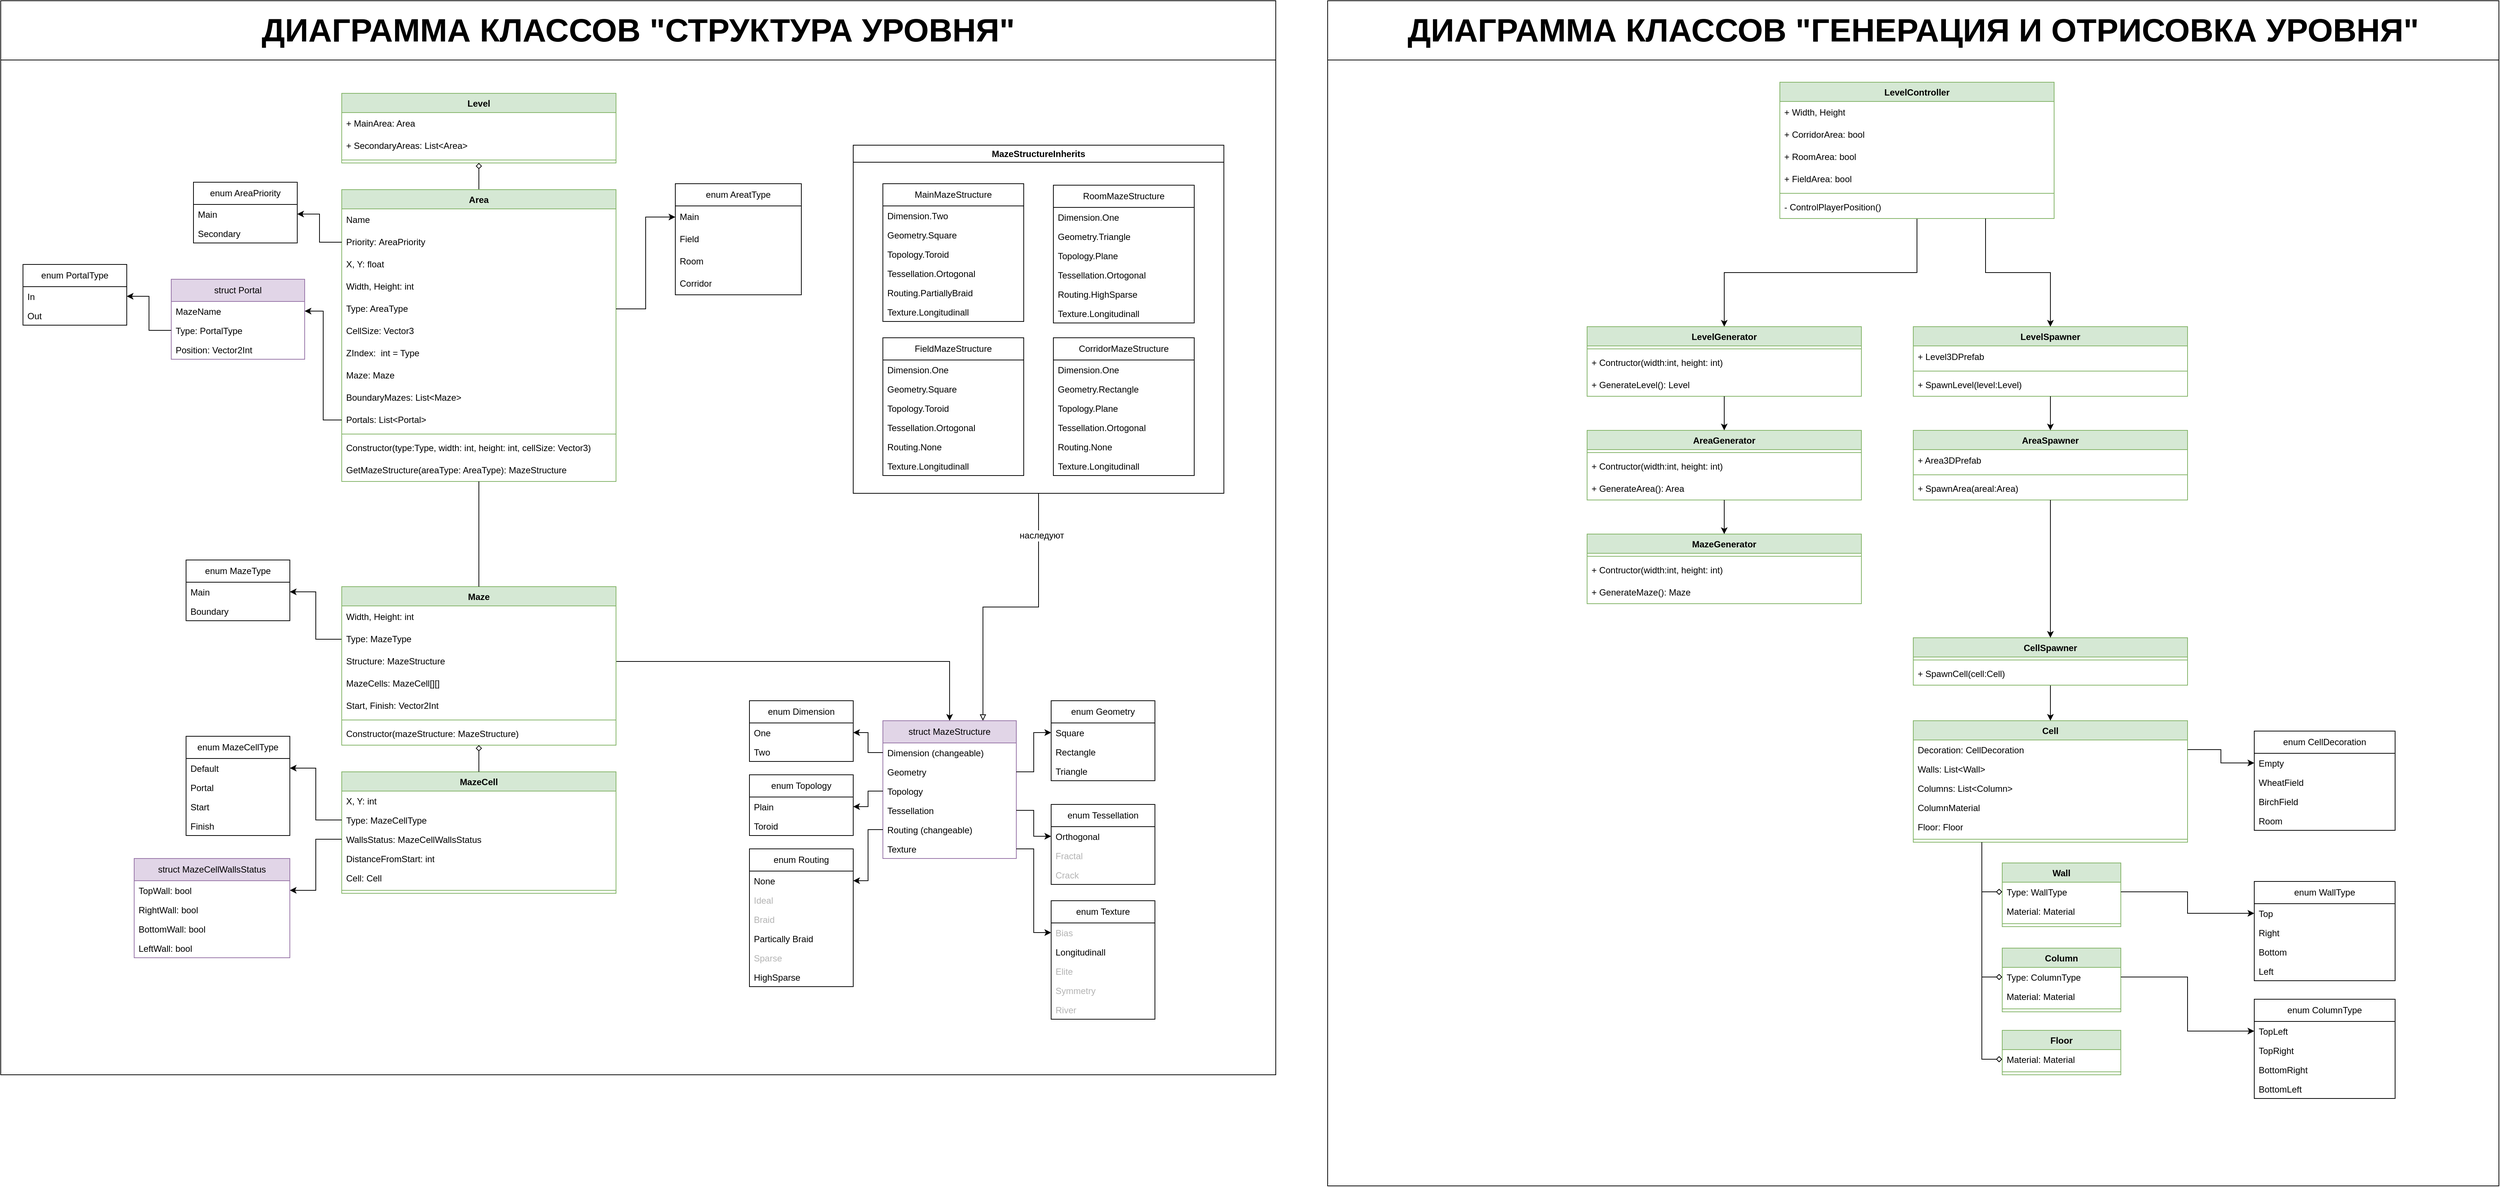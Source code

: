 <mxfile version="22.0.8" type="device">
  <diagram id="C5RBs43oDa-KdzZeNtuy" name="Page-1">
    <mxGraphModel dx="4540" dy="1927" grid="1" gridSize="10" guides="1" tooltips="1" connect="1" arrows="1" fold="1" page="1" pageScale="1" pageWidth="827" pageHeight="1169" math="0" shadow="0">
      <root>
        <mxCell id="WIyWlLk6GJQsqaUBKTNV-0" />
        <mxCell id="WIyWlLk6GJQsqaUBKTNV-1" parent="WIyWlLk6GJQsqaUBKTNV-0" />
        <mxCell id="3jsWRt5Lf2VzLlhTUmd2-418" value="&lt;span style=&quot;font-size: 44px;&quot;&gt;ДИАГРАММА КЛАССОВ &quot;ГЕНЕРАЦИЯ И ОТРИСОВКА УРОВНЯ&quot;&lt;/span&gt;" style="swimlane;whiteSpace=wrap;html=1;align=center;verticalAlign=middle;spacingLeft=4;spacingRight=4;fontFamily=Helvetica;fontSize=12;fontColor=default;fillColor=none;gradientColor=none;startSize=80;" parent="WIyWlLk6GJQsqaUBKTNV-1" vertex="1">
          <mxGeometry x="1000" y="70" width="1580" height="1600" as="geometry" />
        </mxCell>
        <mxCell id="3jsWRt5Lf2VzLlhTUmd2-312" value="LevelGenerator" style="swimlane;fontStyle=1;align=center;verticalAlign=top;childLayout=stackLayout;horizontal=1;startSize=26;horizontalStack=0;resizeParent=1;resizeParentMax=0;resizeLast=0;collapsible=1;marginBottom=0;whiteSpace=wrap;html=1;spacingLeft=4;spacingRight=4;fontFamily=Helvetica;fontSize=12;fillColor=#d5e8d4;strokeColor=#82b366;" parent="3jsWRt5Lf2VzLlhTUmd2-418" vertex="1">
          <mxGeometry x="350" y="440" width="370" height="94" as="geometry" />
        </mxCell>
        <mxCell id="3jsWRt5Lf2VzLlhTUmd2-315" value="" style="line;strokeWidth=1;fillColor=none;align=left;verticalAlign=middle;spacingTop=-1;spacingLeft=3;spacingRight=3;rotatable=0;labelPosition=right;points=[];portConstraint=eastwest;strokeColor=inherit;fontFamily=Helvetica;fontSize=12;fontColor=default;html=1;" parent="3jsWRt5Lf2VzLlhTUmd2-312" vertex="1">
          <mxGeometry y="26" width="370" height="8" as="geometry" />
        </mxCell>
        <mxCell id="3jsWRt5Lf2VzLlhTUmd2-316" value="+ Contructor(width:int, height: int)" style="text;strokeColor=none;fillColor=none;align=left;verticalAlign=middle;spacingLeft=4;spacingRight=4;overflow=hidden;points=[[0,0.5],[1,0.5]];portConstraint=eastwest;rotatable=0;whiteSpace=wrap;html=1;" parent="3jsWRt5Lf2VzLlhTUmd2-312" vertex="1">
          <mxGeometry y="34" width="370" height="30" as="geometry" />
        </mxCell>
        <mxCell id="3jsWRt5Lf2VzLlhTUmd2-321" value="+ GenerateLevel(): Level" style="text;strokeColor=none;fillColor=none;align=left;verticalAlign=middle;spacingLeft=4;spacingRight=4;overflow=hidden;points=[[0,0.5],[1,0.5]];portConstraint=eastwest;rotatable=0;whiteSpace=wrap;html=1;" parent="3jsWRt5Lf2VzLlhTUmd2-312" vertex="1">
          <mxGeometry y="64" width="370" height="30" as="geometry" />
        </mxCell>
        <mxCell id="3jsWRt5Lf2VzLlhTUmd2-326" style="edgeStyle=orthogonalEdgeStyle;rounded=0;orthogonalLoop=1;jettySize=auto;html=1;entryX=0.5;entryY=0;entryDx=0;entryDy=0;fontFamily=Helvetica;fontSize=12;fontColor=default;" parent="3jsWRt5Lf2VzLlhTUmd2-418" source="3jsWRt5Lf2VzLlhTUmd2-317" target="3jsWRt5Lf2VzLlhTUmd2-312" edge="1">
          <mxGeometry relative="1" as="geometry" />
        </mxCell>
        <mxCell id="3jsWRt5Lf2VzLlhTUmd2-317" value="LevelController" style="swimlane;fontStyle=1;align=center;verticalAlign=top;childLayout=stackLayout;horizontal=1;startSize=26;horizontalStack=0;resizeParent=1;resizeParentMax=0;resizeLast=0;collapsible=1;marginBottom=0;whiteSpace=wrap;html=1;spacingLeft=4;spacingRight=4;fontFamily=Helvetica;fontSize=12;fillColor=#d5e8d4;strokeColor=#82b366;" parent="3jsWRt5Lf2VzLlhTUmd2-418" vertex="1">
          <mxGeometry x="610" y="110" width="370" height="184" as="geometry" />
        </mxCell>
        <mxCell id="3jsWRt5Lf2VzLlhTUmd2-338" value="+ Width, Height" style="text;strokeColor=none;fillColor=none;align=left;verticalAlign=middle;spacingLeft=4;spacingRight=4;overflow=hidden;points=[[0,0.5],[1,0.5]];portConstraint=eastwest;rotatable=0;whiteSpace=wrap;html=1;" parent="3jsWRt5Lf2VzLlhTUmd2-317" vertex="1">
          <mxGeometry y="26" width="370" height="30" as="geometry" />
        </mxCell>
        <mxCell id="3jsWRt5Lf2VzLlhTUmd2-344" value="+ CorridorArea: bool" style="text;strokeColor=none;fillColor=none;align=left;verticalAlign=middle;spacingLeft=4;spacingRight=4;overflow=hidden;points=[[0,0.5],[1,0.5]];portConstraint=eastwest;rotatable=0;whiteSpace=wrap;html=1;" parent="3jsWRt5Lf2VzLlhTUmd2-317" vertex="1">
          <mxGeometry y="56" width="370" height="30" as="geometry" />
        </mxCell>
        <mxCell id="3jsWRt5Lf2VzLlhTUmd2-343" value="+ RoomArea: bool" style="text;strokeColor=none;fillColor=none;align=left;verticalAlign=middle;spacingLeft=4;spacingRight=4;overflow=hidden;points=[[0,0.5],[1,0.5]];portConstraint=eastwest;rotatable=0;whiteSpace=wrap;html=1;" parent="3jsWRt5Lf2VzLlhTUmd2-317" vertex="1">
          <mxGeometry y="86" width="370" height="30" as="geometry" />
        </mxCell>
        <mxCell id="3jsWRt5Lf2VzLlhTUmd2-342" value="+ FieldArea: bool" style="text;strokeColor=none;fillColor=none;align=left;verticalAlign=middle;spacingLeft=4;spacingRight=4;overflow=hidden;points=[[0,0.5],[1,0.5]];portConstraint=eastwest;rotatable=0;whiteSpace=wrap;html=1;" parent="3jsWRt5Lf2VzLlhTUmd2-317" vertex="1">
          <mxGeometry y="116" width="370" height="30" as="geometry" />
        </mxCell>
        <mxCell id="3jsWRt5Lf2VzLlhTUmd2-319" value="" style="line;strokeWidth=1;fillColor=none;align=left;verticalAlign=middle;spacingTop=-1;spacingLeft=3;spacingRight=3;rotatable=0;labelPosition=right;points=[];portConstraint=eastwest;strokeColor=inherit;fontFamily=Helvetica;fontSize=12;fontColor=default;html=1;" parent="3jsWRt5Lf2VzLlhTUmd2-317" vertex="1">
          <mxGeometry y="146" width="370" height="8" as="geometry" />
        </mxCell>
        <mxCell id="3jsWRt5Lf2VzLlhTUmd2-333" value="- ControlPlayerPosition()" style="text;strokeColor=none;fillColor=none;align=left;verticalAlign=middle;spacingLeft=4;spacingRight=4;overflow=hidden;points=[[0,0.5],[1,0.5]];portConstraint=eastwest;rotatable=0;whiteSpace=wrap;html=1;" parent="3jsWRt5Lf2VzLlhTUmd2-317" vertex="1">
          <mxGeometry y="154" width="370" height="30" as="geometry" />
        </mxCell>
        <mxCell id="3jsWRt5Lf2VzLlhTUmd2-322" value="LevelSpawner" style="swimlane;fontStyle=1;align=center;verticalAlign=top;childLayout=stackLayout;horizontal=1;startSize=26;horizontalStack=0;resizeParent=1;resizeParentMax=0;resizeLast=0;collapsible=1;marginBottom=0;whiteSpace=wrap;html=1;spacingLeft=4;spacingRight=4;fontFamily=Helvetica;fontSize=12;fillColor=#d5e8d4;strokeColor=#82b366;" parent="3jsWRt5Lf2VzLlhTUmd2-418" vertex="1">
          <mxGeometry x="790" y="440" width="370" height="94" as="geometry" />
        </mxCell>
        <mxCell id="3jsWRt5Lf2VzLlhTUmd2-412" value="+ Level3DPrefab" style="text;strokeColor=none;fillColor=none;align=left;verticalAlign=middle;spacingLeft=4;spacingRight=4;overflow=hidden;points=[[0,0.5],[1,0.5]];portConstraint=eastwest;rotatable=0;whiteSpace=wrap;html=1;" parent="3jsWRt5Lf2VzLlhTUmd2-322" vertex="1">
          <mxGeometry y="26" width="370" height="30" as="geometry" />
        </mxCell>
        <mxCell id="3jsWRt5Lf2VzLlhTUmd2-323" value="" style="line;strokeWidth=1;fillColor=none;align=left;verticalAlign=middle;spacingTop=-1;spacingLeft=3;spacingRight=3;rotatable=0;labelPosition=right;points=[];portConstraint=eastwest;strokeColor=inherit;fontFamily=Helvetica;fontSize=12;fontColor=default;html=1;" parent="3jsWRt5Lf2VzLlhTUmd2-322" vertex="1">
          <mxGeometry y="56" width="370" height="8" as="geometry" />
        </mxCell>
        <mxCell id="3jsWRt5Lf2VzLlhTUmd2-325" value="+ SpawnLevel(level:Level)" style="text;strokeColor=none;fillColor=none;align=left;verticalAlign=middle;spacingLeft=4;spacingRight=4;overflow=hidden;points=[[0,0.5],[1,0.5]];portConstraint=eastwest;rotatable=0;whiteSpace=wrap;html=1;" parent="3jsWRt5Lf2VzLlhTUmd2-322" vertex="1">
          <mxGeometry y="64" width="370" height="30" as="geometry" />
        </mxCell>
        <mxCell id="3jsWRt5Lf2VzLlhTUmd2-327" style="edgeStyle=orthogonalEdgeStyle;rounded=0;orthogonalLoop=1;jettySize=auto;html=1;exitX=0.75;exitY=1;exitDx=0;exitDy=0;entryX=0.5;entryY=0;entryDx=0;entryDy=0;fontFamily=Helvetica;fontSize=12;fontColor=default;" parent="3jsWRt5Lf2VzLlhTUmd2-418" source="3jsWRt5Lf2VzLlhTUmd2-317" target="3jsWRt5Lf2VzLlhTUmd2-322" edge="1">
          <mxGeometry relative="1" as="geometry" />
        </mxCell>
        <mxCell id="3jsWRt5Lf2VzLlhTUmd2-329" value="AreaGenerator" style="swimlane;fontStyle=1;align=center;verticalAlign=top;childLayout=stackLayout;horizontal=1;startSize=26;horizontalStack=0;resizeParent=1;resizeParentMax=0;resizeLast=0;collapsible=1;marginBottom=0;whiteSpace=wrap;html=1;spacingLeft=4;spacingRight=4;fontFamily=Helvetica;fontSize=12;fillColor=#d5e8d4;strokeColor=#82b366;" parent="3jsWRt5Lf2VzLlhTUmd2-418" vertex="1">
          <mxGeometry x="350" y="580" width="370" height="94" as="geometry" />
        </mxCell>
        <mxCell id="3jsWRt5Lf2VzLlhTUmd2-330" value="" style="line;strokeWidth=1;fillColor=none;align=left;verticalAlign=middle;spacingTop=-1;spacingLeft=3;spacingRight=3;rotatable=0;labelPosition=right;points=[];portConstraint=eastwest;strokeColor=inherit;fontFamily=Helvetica;fontSize=12;fontColor=default;html=1;" parent="3jsWRt5Lf2VzLlhTUmd2-329" vertex="1">
          <mxGeometry y="26" width="370" height="8" as="geometry" />
        </mxCell>
        <mxCell id="3jsWRt5Lf2VzLlhTUmd2-331" value="+ Contructor(width:int, height: int)" style="text;strokeColor=none;fillColor=none;align=left;verticalAlign=middle;spacingLeft=4;spacingRight=4;overflow=hidden;points=[[0,0.5],[1,0.5]];portConstraint=eastwest;rotatable=0;whiteSpace=wrap;html=1;" parent="3jsWRt5Lf2VzLlhTUmd2-329" vertex="1">
          <mxGeometry y="34" width="370" height="30" as="geometry" />
        </mxCell>
        <mxCell id="3jsWRt5Lf2VzLlhTUmd2-332" value="+ GenerateArea(): Area" style="text;strokeColor=none;fillColor=none;align=left;verticalAlign=middle;spacingLeft=4;spacingRight=4;overflow=hidden;points=[[0,0.5],[1,0.5]];portConstraint=eastwest;rotatable=0;whiteSpace=wrap;html=1;" parent="3jsWRt5Lf2VzLlhTUmd2-329" vertex="1">
          <mxGeometry y="64" width="370" height="30" as="geometry" />
        </mxCell>
        <mxCell id="3jsWRt5Lf2VzLlhTUmd2-413" style="edgeStyle=orthogonalEdgeStyle;rounded=0;orthogonalLoop=1;jettySize=auto;html=1;entryX=0.5;entryY=0;entryDx=0;entryDy=0;fontFamily=Helvetica;fontSize=12;fontColor=default;" parent="3jsWRt5Lf2VzLlhTUmd2-418" source="3jsWRt5Lf2VzLlhTUmd2-312" target="3jsWRt5Lf2VzLlhTUmd2-329" edge="1">
          <mxGeometry relative="1" as="geometry" />
        </mxCell>
        <mxCell id="3jsWRt5Lf2VzLlhTUmd2-334" value="AreaSpawner" style="swimlane;fontStyle=1;align=center;verticalAlign=top;childLayout=stackLayout;horizontal=1;startSize=26;horizontalStack=0;resizeParent=1;resizeParentMax=0;resizeLast=0;collapsible=1;marginBottom=0;whiteSpace=wrap;html=1;spacingLeft=4;spacingRight=4;fontFamily=Helvetica;fontSize=12;fillColor=#d5e8d4;strokeColor=#82b366;" parent="3jsWRt5Lf2VzLlhTUmd2-418" vertex="1">
          <mxGeometry x="790" y="580" width="370" height="94" as="geometry" />
        </mxCell>
        <mxCell id="3jsWRt5Lf2VzLlhTUmd2-411" value="+ Area3DPrefab" style="text;strokeColor=none;fillColor=none;align=left;verticalAlign=middle;spacingLeft=4;spacingRight=4;overflow=hidden;points=[[0,0.5],[1,0.5]];portConstraint=eastwest;rotatable=0;whiteSpace=wrap;html=1;" parent="3jsWRt5Lf2VzLlhTUmd2-334" vertex="1">
          <mxGeometry y="26" width="370" height="30" as="geometry" />
        </mxCell>
        <mxCell id="3jsWRt5Lf2VzLlhTUmd2-335" value="" style="line;strokeWidth=1;fillColor=none;align=left;verticalAlign=middle;spacingTop=-1;spacingLeft=3;spacingRight=3;rotatable=0;labelPosition=right;points=[];portConstraint=eastwest;strokeColor=inherit;fontFamily=Helvetica;fontSize=12;fontColor=default;html=1;" parent="3jsWRt5Lf2VzLlhTUmd2-334" vertex="1">
          <mxGeometry y="56" width="370" height="8" as="geometry" />
        </mxCell>
        <mxCell id="3jsWRt5Lf2VzLlhTUmd2-336" value="+ SpawnArea(areal:Area)" style="text;strokeColor=none;fillColor=none;align=left;verticalAlign=middle;spacingLeft=4;spacingRight=4;overflow=hidden;points=[[0,0.5],[1,0.5]];portConstraint=eastwest;rotatable=0;whiteSpace=wrap;html=1;" parent="3jsWRt5Lf2VzLlhTUmd2-334" vertex="1">
          <mxGeometry y="64" width="370" height="30" as="geometry" />
        </mxCell>
        <mxCell id="3jsWRt5Lf2VzLlhTUmd2-403" style="edgeStyle=orthogonalEdgeStyle;rounded=0;orthogonalLoop=1;jettySize=auto;html=1;entryX=0.5;entryY=0;entryDx=0;entryDy=0;fontFamily=Helvetica;fontSize=12;fontColor=default;" parent="3jsWRt5Lf2VzLlhTUmd2-418" source="3jsWRt5Lf2VzLlhTUmd2-322" target="3jsWRt5Lf2VzLlhTUmd2-334" edge="1">
          <mxGeometry relative="1" as="geometry" />
        </mxCell>
        <mxCell id="3jsWRt5Lf2VzLlhTUmd2-345" value="MazeGenerator" style="swimlane;fontStyle=1;align=center;verticalAlign=top;childLayout=stackLayout;horizontal=1;startSize=26;horizontalStack=0;resizeParent=1;resizeParentMax=0;resizeLast=0;collapsible=1;marginBottom=0;whiteSpace=wrap;html=1;spacingLeft=4;spacingRight=4;fontFamily=Helvetica;fontSize=12;fillColor=#d5e8d4;strokeColor=#82b366;" parent="3jsWRt5Lf2VzLlhTUmd2-418" vertex="1">
          <mxGeometry x="350" y="720" width="370" height="94" as="geometry" />
        </mxCell>
        <mxCell id="3jsWRt5Lf2VzLlhTUmd2-346" value="" style="line;strokeWidth=1;fillColor=none;align=left;verticalAlign=middle;spacingTop=-1;spacingLeft=3;spacingRight=3;rotatable=0;labelPosition=right;points=[];portConstraint=eastwest;strokeColor=inherit;fontFamily=Helvetica;fontSize=12;fontColor=default;html=1;" parent="3jsWRt5Lf2VzLlhTUmd2-345" vertex="1">
          <mxGeometry y="26" width="370" height="8" as="geometry" />
        </mxCell>
        <mxCell id="3jsWRt5Lf2VzLlhTUmd2-347" value="+ Contructor(width:int, height: int)" style="text;strokeColor=none;fillColor=none;align=left;verticalAlign=middle;spacingLeft=4;spacingRight=4;overflow=hidden;points=[[0,0.5],[1,0.5]];portConstraint=eastwest;rotatable=0;whiteSpace=wrap;html=1;" parent="3jsWRt5Lf2VzLlhTUmd2-345" vertex="1">
          <mxGeometry y="34" width="370" height="30" as="geometry" />
        </mxCell>
        <mxCell id="3jsWRt5Lf2VzLlhTUmd2-348" value="+ GenerateMaze(): Maze" style="text;strokeColor=none;fillColor=none;align=left;verticalAlign=middle;spacingLeft=4;spacingRight=4;overflow=hidden;points=[[0,0.5],[1,0.5]];portConstraint=eastwest;rotatable=0;whiteSpace=wrap;html=1;" parent="3jsWRt5Lf2VzLlhTUmd2-345" vertex="1">
          <mxGeometry y="64" width="370" height="30" as="geometry" />
        </mxCell>
        <mxCell id="3jsWRt5Lf2VzLlhTUmd2-414" style="edgeStyle=orthogonalEdgeStyle;rounded=0;orthogonalLoop=1;jettySize=auto;html=1;entryX=0.5;entryY=0;entryDx=0;entryDy=0;fontFamily=Helvetica;fontSize=12;fontColor=default;" parent="3jsWRt5Lf2VzLlhTUmd2-418" source="3jsWRt5Lf2VzLlhTUmd2-329" target="3jsWRt5Lf2VzLlhTUmd2-345" edge="1">
          <mxGeometry relative="1" as="geometry" />
        </mxCell>
        <mxCell id="3jsWRt5Lf2VzLlhTUmd2-355" value="Cell" style="swimlane;fontStyle=1;align=center;verticalAlign=top;childLayout=stackLayout;horizontal=1;startSize=26;horizontalStack=0;resizeParent=1;resizeParentMax=0;resizeLast=0;collapsible=1;marginBottom=0;whiteSpace=wrap;html=1;spacingLeft=4;spacingRight=4;fontFamily=Helvetica;fontSize=12;fillColor=#d5e8d4;strokeColor=#82b366;" parent="3jsWRt5Lf2VzLlhTUmd2-418" vertex="1">
          <mxGeometry x="790" y="972" width="370" height="164" as="geometry" />
        </mxCell>
        <mxCell id="3jsWRt5Lf2VzLlhTUmd2-356" value="Decoration: CellDecoration" style="text;strokeColor=none;fillColor=none;align=left;verticalAlign=top;spacingLeft=4;spacingRight=4;overflow=hidden;rotatable=0;points=[[0,0.5],[1,0.5]];portConstraint=eastwest;whiteSpace=wrap;html=1;fontSize=12;fontFamily=Helvetica;fontColor=default;" parent="3jsWRt5Lf2VzLlhTUmd2-355" vertex="1">
          <mxGeometry y="26" width="370" height="26" as="geometry" />
        </mxCell>
        <mxCell id="3jsWRt5Lf2VzLlhTUmd2-357" value="Walls: List&amp;lt;Wall&amp;gt;" style="text;strokeColor=none;fillColor=none;align=left;verticalAlign=top;spacingLeft=4;spacingRight=4;overflow=hidden;rotatable=0;points=[[0,0.5],[1,0.5]];portConstraint=eastwest;whiteSpace=wrap;html=1;fontSize=12;fontFamily=Helvetica;fontColor=default;" parent="3jsWRt5Lf2VzLlhTUmd2-355" vertex="1">
          <mxGeometry y="52" width="370" height="26" as="geometry" />
        </mxCell>
        <mxCell id="3jsWRt5Lf2VzLlhTUmd2-358" value="Columns: List&amp;lt;Column&amp;gt;" style="text;strokeColor=none;fillColor=none;align=left;verticalAlign=top;spacingLeft=4;spacingRight=4;overflow=hidden;rotatable=0;points=[[0,0.5],[1,0.5]];portConstraint=eastwest;whiteSpace=wrap;html=1;fontSize=12;fontFamily=Helvetica;fontColor=default;" parent="3jsWRt5Lf2VzLlhTUmd2-355" vertex="1">
          <mxGeometry y="78" width="370" height="26" as="geometry" />
        </mxCell>
        <mxCell id="3jsWRt5Lf2VzLlhTUmd2-359" value="ColumnMaterial" style="text;strokeColor=none;fillColor=none;align=left;verticalAlign=top;spacingLeft=4;spacingRight=4;overflow=hidden;rotatable=0;points=[[0,0.5],[1,0.5]];portConstraint=eastwest;whiteSpace=wrap;html=1;fontSize=12;fontFamily=Helvetica;fontColor=default;" parent="3jsWRt5Lf2VzLlhTUmd2-355" vertex="1">
          <mxGeometry y="104" width="370" height="26" as="geometry" />
        </mxCell>
        <mxCell id="3jsWRt5Lf2VzLlhTUmd2-360" value="Floor: Floor" style="text;strokeColor=none;fillColor=none;align=left;verticalAlign=top;spacingLeft=4;spacingRight=4;overflow=hidden;rotatable=0;points=[[0,0.5],[1,0.5]];portConstraint=eastwest;whiteSpace=wrap;html=1;fontSize=12;fontFamily=Helvetica;fontColor=default;" parent="3jsWRt5Lf2VzLlhTUmd2-355" vertex="1">
          <mxGeometry y="130" width="370" height="26" as="geometry" />
        </mxCell>
        <mxCell id="3jsWRt5Lf2VzLlhTUmd2-361" value="" style="line;strokeWidth=1;fillColor=none;align=left;verticalAlign=middle;spacingTop=-1;spacingLeft=3;spacingRight=3;rotatable=0;labelPosition=right;points=[];portConstraint=eastwest;strokeColor=inherit;fontFamily=Helvetica;fontSize=12;fontColor=default;html=1;" parent="3jsWRt5Lf2VzLlhTUmd2-355" vertex="1">
          <mxGeometry y="156" width="370" height="8" as="geometry" />
        </mxCell>
        <mxCell id="3jsWRt5Lf2VzLlhTUmd2-362" value="enum CellDecoration" style="swimlane;fontStyle=0;childLayout=stackLayout;horizontal=1;startSize=30;horizontalStack=0;resizeParent=1;resizeParentMax=0;resizeLast=0;collapsible=1;marginBottom=0;whiteSpace=wrap;html=1;" parent="3jsWRt5Lf2VzLlhTUmd2-418" vertex="1">
          <mxGeometry x="1250" y="986" width="190" height="134" as="geometry" />
        </mxCell>
        <mxCell id="3jsWRt5Lf2VzLlhTUmd2-363" value="Empty" style="text;align=left;verticalAlign=top;spacingLeft=4;spacingRight=4;overflow=hidden;rotatable=0;points=[[0,0.5],[1,0.5]];portConstraint=eastwest;" parent="3jsWRt5Lf2VzLlhTUmd2-362" vertex="1">
          <mxGeometry y="30" width="190" height="26" as="geometry" />
        </mxCell>
        <mxCell id="3jsWRt5Lf2VzLlhTUmd2-364" value="WheatField" style="text;align=left;verticalAlign=top;spacingLeft=4;spacingRight=4;overflow=hidden;rotatable=0;points=[[0,0.5],[1,0.5]];portConstraint=eastwest;rounded=0;shadow=0;html=0;" parent="3jsWRt5Lf2VzLlhTUmd2-362" vertex="1">
          <mxGeometry y="56" width="190" height="26" as="geometry" />
        </mxCell>
        <mxCell id="3jsWRt5Lf2VzLlhTUmd2-365" value="BirchField" style="text;align=left;verticalAlign=top;spacingLeft=4;spacingRight=4;overflow=hidden;rotatable=0;points=[[0,0.5],[1,0.5]];portConstraint=eastwest;rounded=0;shadow=0;html=0;" parent="3jsWRt5Lf2VzLlhTUmd2-362" vertex="1">
          <mxGeometry y="82" width="190" height="26" as="geometry" />
        </mxCell>
        <mxCell id="3jsWRt5Lf2VzLlhTUmd2-366" value="Room" style="text;align=left;verticalAlign=top;spacingLeft=4;spacingRight=4;overflow=hidden;rotatable=0;points=[[0,0.5],[1,0.5]];portConstraint=eastwest;rounded=0;shadow=0;html=0;" parent="3jsWRt5Lf2VzLlhTUmd2-362" vertex="1">
          <mxGeometry y="108" width="190" height="26" as="geometry" />
        </mxCell>
        <mxCell id="3jsWRt5Lf2VzLlhTUmd2-368" value="Wall" style="swimlane;fontStyle=1;align=center;verticalAlign=top;childLayout=stackLayout;horizontal=1;startSize=26;horizontalStack=0;resizeParent=1;resizeParentMax=0;resizeLast=0;collapsible=1;marginBottom=0;whiteSpace=wrap;html=1;spacingLeft=4;spacingRight=4;fontFamily=Helvetica;fontSize=12;fillColor=#d5e8d4;strokeColor=#82b366;" parent="3jsWRt5Lf2VzLlhTUmd2-418" vertex="1">
          <mxGeometry x="910" y="1164" width="160" height="86" as="geometry" />
        </mxCell>
        <mxCell id="3jsWRt5Lf2VzLlhTUmd2-369" value="Type: WallType" style="text;strokeColor=none;fillColor=none;align=left;verticalAlign=top;spacingLeft=4;spacingRight=4;overflow=hidden;rotatable=0;points=[[0,0.5],[1,0.5]];portConstraint=eastwest;whiteSpace=wrap;html=1;fontSize=12;fontFamily=Helvetica;fontColor=default;" parent="3jsWRt5Lf2VzLlhTUmd2-368" vertex="1">
          <mxGeometry y="26" width="160" height="26" as="geometry" />
        </mxCell>
        <mxCell id="3jsWRt5Lf2VzLlhTUmd2-370" value="Material: Material" style="text;strokeColor=none;fillColor=none;align=left;verticalAlign=top;spacingLeft=4;spacingRight=4;overflow=hidden;rotatable=0;points=[[0,0.5],[1,0.5]];portConstraint=eastwest;whiteSpace=wrap;html=1;fontSize=12;fontFamily=Helvetica;fontColor=default;" parent="3jsWRt5Lf2VzLlhTUmd2-368" vertex="1">
          <mxGeometry y="52" width="160" height="26" as="geometry" />
        </mxCell>
        <mxCell id="3jsWRt5Lf2VzLlhTUmd2-371" value="" style="line;strokeWidth=1;fillColor=none;align=left;verticalAlign=middle;spacingTop=-1;spacingLeft=3;spacingRight=3;rotatable=0;labelPosition=right;points=[];portConstraint=eastwest;strokeColor=inherit;fontFamily=Helvetica;fontSize=12;fontColor=default;html=1;" parent="3jsWRt5Lf2VzLlhTUmd2-368" vertex="1">
          <mxGeometry y="78" width="160" height="8" as="geometry" />
        </mxCell>
        <mxCell id="3jsWRt5Lf2VzLlhTUmd2-395" style="edgeStyle=orthogonalEdgeStyle;rounded=0;orthogonalLoop=1;jettySize=auto;html=1;exitX=0.25;exitY=1;exitDx=0;exitDy=0;entryX=0;entryY=0.5;entryDx=0;entryDy=0;fontFamily=Helvetica;fontSize=12;fontColor=default;endArrow=diamond;endFill=0;" parent="3jsWRt5Lf2VzLlhTUmd2-418" source="3jsWRt5Lf2VzLlhTUmd2-355" target="3jsWRt5Lf2VzLlhTUmd2-369" edge="1">
          <mxGeometry relative="1" as="geometry" />
        </mxCell>
        <mxCell id="3jsWRt5Lf2VzLlhTUmd2-372" value="enum WallType" style="swimlane;fontStyle=0;childLayout=stackLayout;horizontal=1;startSize=30;horizontalStack=0;resizeParent=1;resizeParentMax=0;resizeLast=0;collapsible=1;marginBottom=0;whiteSpace=wrap;html=1;" parent="3jsWRt5Lf2VzLlhTUmd2-418" vertex="1">
          <mxGeometry x="1250" y="1189" width="190" height="134" as="geometry" />
        </mxCell>
        <mxCell id="3jsWRt5Lf2VzLlhTUmd2-373" value="Top" style="text;align=left;verticalAlign=top;spacingLeft=4;spacingRight=4;overflow=hidden;rotatable=0;points=[[0,0.5],[1,0.5]];portConstraint=eastwest;" parent="3jsWRt5Lf2VzLlhTUmd2-372" vertex="1">
          <mxGeometry y="30" width="190" height="26" as="geometry" />
        </mxCell>
        <mxCell id="3jsWRt5Lf2VzLlhTUmd2-374" value="Right" style="text;align=left;verticalAlign=top;spacingLeft=4;spacingRight=4;overflow=hidden;rotatable=0;points=[[0,0.5],[1,0.5]];portConstraint=eastwest;rounded=0;shadow=0;html=0;" parent="3jsWRt5Lf2VzLlhTUmd2-372" vertex="1">
          <mxGeometry y="56" width="190" height="26" as="geometry" />
        </mxCell>
        <mxCell id="3jsWRt5Lf2VzLlhTUmd2-375" value="Bottom" style="text;align=left;verticalAlign=top;spacingLeft=4;spacingRight=4;overflow=hidden;rotatable=0;points=[[0,0.5],[1,0.5]];portConstraint=eastwest;rounded=0;shadow=0;html=0;" parent="3jsWRt5Lf2VzLlhTUmd2-372" vertex="1">
          <mxGeometry y="82" width="190" height="26" as="geometry" />
        </mxCell>
        <mxCell id="3jsWRt5Lf2VzLlhTUmd2-376" value="Left" style="text;align=left;verticalAlign=top;spacingLeft=4;spacingRight=4;overflow=hidden;rotatable=0;points=[[0,0.5],[1,0.5]];portConstraint=eastwest;rounded=0;shadow=0;html=0;" parent="3jsWRt5Lf2VzLlhTUmd2-372" vertex="1">
          <mxGeometry y="108" width="190" height="26" as="geometry" />
        </mxCell>
        <mxCell id="3jsWRt5Lf2VzLlhTUmd2-378" value="Floor" style="swimlane;fontStyle=1;align=center;verticalAlign=top;childLayout=stackLayout;horizontal=1;startSize=26;horizontalStack=0;resizeParent=1;resizeParentMax=0;resizeLast=0;collapsible=1;marginBottom=0;whiteSpace=wrap;html=1;spacingLeft=4;spacingRight=4;fontFamily=Helvetica;fontSize=12;fillColor=#d5e8d4;strokeColor=#82b366;" parent="3jsWRt5Lf2VzLlhTUmd2-418" vertex="1">
          <mxGeometry x="910" y="1390" width="160" height="60" as="geometry" />
        </mxCell>
        <mxCell id="3jsWRt5Lf2VzLlhTUmd2-379" value="Material: Material" style="text;strokeColor=none;fillColor=none;align=left;verticalAlign=top;spacingLeft=4;spacingRight=4;overflow=hidden;rotatable=0;points=[[0,0.5],[1,0.5]];portConstraint=eastwest;whiteSpace=wrap;html=1;fontSize=12;fontFamily=Helvetica;fontColor=default;" parent="3jsWRt5Lf2VzLlhTUmd2-378" vertex="1">
          <mxGeometry y="26" width="160" height="26" as="geometry" />
        </mxCell>
        <mxCell id="3jsWRt5Lf2VzLlhTUmd2-380" value="" style="line;strokeWidth=1;fillColor=none;align=left;verticalAlign=middle;spacingTop=-1;spacingLeft=3;spacingRight=3;rotatable=0;labelPosition=right;points=[];portConstraint=eastwest;strokeColor=inherit;fontFamily=Helvetica;fontSize=12;fontColor=default;html=1;" parent="3jsWRt5Lf2VzLlhTUmd2-378" vertex="1">
          <mxGeometry y="52" width="160" height="8" as="geometry" />
        </mxCell>
        <mxCell id="3jsWRt5Lf2VzLlhTUmd2-396" style="edgeStyle=orthogonalEdgeStyle;rounded=0;orthogonalLoop=1;jettySize=auto;html=1;exitX=0.25;exitY=1;exitDx=0;exitDy=0;entryX=0;entryY=0.5;entryDx=0;entryDy=0;fontFamily=Helvetica;fontSize=12;fontColor=default;endArrow=diamond;endFill=0;" parent="3jsWRt5Lf2VzLlhTUmd2-418" source="3jsWRt5Lf2VzLlhTUmd2-355" target="3jsWRt5Lf2VzLlhTUmd2-379" edge="1">
          <mxGeometry relative="1" as="geometry" />
        </mxCell>
        <mxCell id="3jsWRt5Lf2VzLlhTUmd2-381" value="Column" style="swimlane;fontStyle=1;align=center;verticalAlign=top;childLayout=stackLayout;horizontal=1;startSize=26;horizontalStack=0;resizeParent=1;resizeParentMax=0;resizeLast=0;collapsible=1;marginBottom=0;whiteSpace=wrap;html=1;spacingLeft=4;spacingRight=4;fontFamily=Helvetica;fontSize=12;fillColor=#d5e8d4;strokeColor=#82b366;" parent="3jsWRt5Lf2VzLlhTUmd2-418" vertex="1">
          <mxGeometry x="910" y="1279" width="160" height="86" as="geometry" />
        </mxCell>
        <mxCell id="3jsWRt5Lf2VzLlhTUmd2-382" value="Type: ColumnType" style="text;strokeColor=none;fillColor=none;align=left;verticalAlign=top;spacingLeft=4;spacingRight=4;overflow=hidden;rotatable=0;points=[[0,0.5],[1,0.5]];portConstraint=eastwest;whiteSpace=wrap;html=1;fontSize=12;fontFamily=Helvetica;fontColor=default;" parent="3jsWRt5Lf2VzLlhTUmd2-381" vertex="1">
          <mxGeometry y="26" width="160" height="26" as="geometry" />
        </mxCell>
        <mxCell id="3jsWRt5Lf2VzLlhTUmd2-383" value="Material: Material" style="text;strokeColor=none;fillColor=none;align=left;verticalAlign=top;spacingLeft=4;spacingRight=4;overflow=hidden;rotatable=0;points=[[0,0.5],[1,0.5]];portConstraint=eastwest;whiteSpace=wrap;html=1;fontSize=12;fontFamily=Helvetica;fontColor=default;" parent="3jsWRt5Lf2VzLlhTUmd2-381" vertex="1">
          <mxGeometry y="52" width="160" height="26" as="geometry" />
        </mxCell>
        <mxCell id="3jsWRt5Lf2VzLlhTUmd2-384" value="" style="line;strokeWidth=1;fillColor=none;align=left;verticalAlign=middle;spacingTop=-1;spacingLeft=3;spacingRight=3;rotatable=0;labelPosition=right;points=[];portConstraint=eastwest;strokeColor=inherit;fontFamily=Helvetica;fontSize=12;fontColor=default;html=1;" parent="3jsWRt5Lf2VzLlhTUmd2-381" vertex="1">
          <mxGeometry y="78" width="160" height="8" as="geometry" />
        </mxCell>
        <mxCell id="3jsWRt5Lf2VzLlhTUmd2-385" value="enum ColumnType" style="swimlane;fontStyle=0;childLayout=stackLayout;horizontal=1;startSize=30;horizontalStack=0;resizeParent=1;resizeParentMax=0;resizeLast=0;collapsible=1;marginBottom=0;whiteSpace=wrap;html=1;" parent="3jsWRt5Lf2VzLlhTUmd2-418" vertex="1">
          <mxGeometry x="1250" y="1348" width="190" height="134" as="geometry" />
        </mxCell>
        <mxCell id="3jsWRt5Lf2VzLlhTUmd2-386" value="TopLeft" style="text;align=left;verticalAlign=top;spacingLeft=4;spacingRight=4;overflow=hidden;rotatable=0;points=[[0,0.5],[1,0.5]];portConstraint=eastwest;" parent="3jsWRt5Lf2VzLlhTUmd2-385" vertex="1">
          <mxGeometry y="30" width="190" height="26" as="geometry" />
        </mxCell>
        <mxCell id="3jsWRt5Lf2VzLlhTUmd2-387" value="TopRight" style="text;align=left;verticalAlign=top;spacingLeft=4;spacingRight=4;overflow=hidden;rotatable=0;points=[[0,0.5],[1,0.5]];portConstraint=eastwest;rounded=0;shadow=0;html=0;" parent="3jsWRt5Lf2VzLlhTUmd2-385" vertex="1">
          <mxGeometry y="56" width="190" height="26" as="geometry" />
        </mxCell>
        <mxCell id="3jsWRt5Lf2VzLlhTUmd2-388" value="BottomRight" style="text;align=left;verticalAlign=top;spacingLeft=4;spacingRight=4;overflow=hidden;rotatable=0;points=[[0,0.5],[1,0.5]];portConstraint=eastwest;rounded=0;shadow=0;html=0;" parent="3jsWRt5Lf2VzLlhTUmd2-385" vertex="1">
          <mxGeometry y="82" width="190" height="26" as="geometry" />
        </mxCell>
        <mxCell id="3jsWRt5Lf2VzLlhTUmd2-389" value="BottomLeft" style="text;align=left;verticalAlign=top;spacingLeft=4;spacingRight=4;overflow=hidden;rotatable=0;points=[[0,0.5],[1,0.5]];portConstraint=eastwest;rounded=0;shadow=0;html=0;" parent="3jsWRt5Lf2VzLlhTUmd2-385" vertex="1">
          <mxGeometry y="108" width="190" height="26" as="geometry" />
        </mxCell>
        <mxCell id="3jsWRt5Lf2VzLlhTUmd2-397" style="edgeStyle=orthogonalEdgeStyle;rounded=0;orthogonalLoop=1;jettySize=auto;html=1;exitX=0.25;exitY=1;exitDx=0;exitDy=0;entryX=0;entryY=0.5;entryDx=0;entryDy=0;fontFamily=Helvetica;fontSize=12;fontColor=default;endArrow=diamond;endFill=0;" parent="3jsWRt5Lf2VzLlhTUmd2-418" source="3jsWRt5Lf2VzLlhTUmd2-355" target="3jsWRt5Lf2VzLlhTUmd2-382" edge="1">
          <mxGeometry relative="1" as="geometry" />
        </mxCell>
        <mxCell id="3jsWRt5Lf2VzLlhTUmd2-394" style="edgeStyle=orthogonalEdgeStyle;rounded=0;orthogonalLoop=1;jettySize=auto;html=1;exitX=1;exitY=0.5;exitDx=0;exitDy=0;entryX=0;entryY=0.5;entryDx=0;entryDy=0;fontFamily=Helvetica;fontSize=12;fontColor=default;" parent="3jsWRt5Lf2VzLlhTUmd2-418" source="3jsWRt5Lf2VzLlhTUmd2-356" target="3jsWRt5Lf2VzLlhTUmd2-363" edge="1">
          <mxGeometry relative="1" as="geometry" />
        </mxCell>
        <mxCell id="3jsWRt5Lf2VzLlhTUmd2-398" style="edgeStyle=orthogonalEdgeStyle;rounded=0;orthogonalLoop=1;jettySize=auto;html=1;exitX=1;exitY=0.5;exitDx=0;exitDy=0;entryX=0;entryY=0.5;entryDx=0;entryDy=0;fontFamily=Helvetica;fontSize=12;fontColor=default;" parent="3jsWRt5Lf2VzLlhTUmd2-418" source="3jsWRt5Lf2VzLlhTUmd2-369" target="3jsWRt5Lf2VzLlhTUmd2-373" edge="1">
          <mxGeometry relative="1" as="geometry" />
        </mxCell>
        <mxCell id="3jsWRt5Lf2VzLlhTUmd2-399" style="edgeStyle=orthogonalEdgeStyle;rounded=0;orthogonalLoop=1;jettySize=auto;html=1;exitX=1;exitY=0.5;exitDx=0;exitDy=0;entryX=0;entryY=0.5;entryDx=0;entryDy=0;fontFamily=Helvetica;fontSize=12;fontColor=default;" parent="3jsWRt5Lf2VzLlhTUmd2-418" source="3jsWRt5Lf2VzLlhTUmd2-382" target="3jsWRt5Lf2VzLlhTUmd2-386" edge="1">
          <mxGeometry relative="1" as="geometry" />
        </mxCell>
        <mxCell id="3jsWRt5Lf2VzLlhTUmd2-409" style="edgeStyle=orthogonalEdgeStyle;rounded=0;orthogonalLoop=1;jettySize=auto;html=1;entryX=0.5;entryY=0;entryDx=0;entryDy=0;fontFamily=Helvetica;fontSize=12;fontColor=default;" parent="3jsWRt5Lf2VzLlhTUmd2-418" source="3jsWRt5Lf2VzLlhTUmd2-405" target="3jsWRt5Lf2VzLlhTUmd2-355" edge="1">
          <mxGeometry relative="1" as="geometry" />
        </mxCell>
        <mxCell id="3jsWRt5Lf2VzLlhTUmd2-405" value="CellSpawner" style="swimlane;fontStyle=1;align=center;verticalAlign=top;childLayout=stackLayout;horizontal=1;startSize=26;horizontalStack=0;resizeParent=1;resizeParentMax=0;resizeLast=0;collapsible=1;marginBottom=0;whiteSpace=wrap;html=1;spacingLeft=4;spacingRight=4;fontFamily=Helvetica;fontSize=12;fillColor=#d5e8d4;strokeColor=#82b366;" parent="3jsWRt5Lf2VzLlhTUmd2-418" vertex="1">
          <mxGeometry x="790" y="860" width="370" height="64" as="geometry" />
        </mxCell>
        <mxCell id="3jsWRt5Lf2VzLlhTUmd2-406" value="" style="line;strokeWidth=1;fillColor=none;align=left;verticalAlign=middle;spacingTop=-1;spacingLeft=3;spacingRight=3;rotatable=0;labelPosition=right;points=[];portConstraint=eastwest;strokeColor=inherit;fontFamily=Helvetica;fontSize=12;fontColor=default;html=1;" parent="3jsWRt5Lf2VzLlhTUmd2-405" vertex="1">
          <mxGeometry y="26" width="370" height="8" as="geometry" />
        </mxCell>
        <mxCell id="3jsWRt5Lf2VzLlhTUmd2-407" value="+ SpawnCell(cell:Cell)" style="text;strokeColor=none;fillColor=none;align=left;verticalAlign=middle;spacingLeft=4;spacingRight=4;overflow=hidden;points=[[0,0.5],[1,0.5]];portConstraint=eastwest;rotatable=0;whiteSpace=wrap;html=1;" parent="3jsWRt5Lf2VzLlhTUmd2-405" vertex="1">
          <mxGeometry y="34" width="370" height="30" as="geometry" />
        </mxCell>
        <mxCell id="3jsWRt5Lf2VzLlhTUmd2-415" style="edgeStyle=orthogonalEdgeStyle;rounded=0;orthogonalLoop=1;jettySize=auto;html=1;entryX=0.5;entryY=0;entryDx=0;entryDy=0;fontFamily=Helvetica;fontSize=12;fontColor=default;" parent="3jsWRt5Lf2VzLlhTUmd2-418" source="3jsWRt5Lf2VzLlhTUmd2-334" target="3jsWRt5Lf2VzLlhTUmd2-405" edge="1">
          <mxGeometry relative="1" as="geometry" />
        </mxCell>
        <mxCell id="3jsWRt5Lf2VzLlhTUmd2-417" value="&lt;span style=&quot;font-size: 44px;&quot;&gt;ДИАГРАММА КЛАССОВ &quot;СТРУКТУРА УРОВНЯ&quot;&lt;/span&gt;" style="swimlane;whiteSpace=wrap;html=1;align=center;verticalAlign=middle;spacingLeft=4;spacingRight=4;fontFamily=Helvetica;fontSize=12;fontColor=default;fillColor=none;gradientColor=none;startSize=80;" parent="WIyWlLk6GJQsqaUBKTNV-1" vertex="1">
          <mxGeometry x="-790" y="70" width="1720" height="1450" as="geometry" />
        </mxCell>
        <mxCell id="3jsWRt5Lf2VzLlhTUmd2-70" value="enum AreatType" style="swimlane;fontStyle=0;childLayout=stackLayout;horizontal=1;startSize=30;horizontalStack=0;resizeParent=1;resizeParentMax=0;resizeLast=0;collapsible=1;marginBottom=0;whiteSpace=wrap;html=1;" parent="3jsWRt5Lf2VzLlhTUmd2-417" vertex="1">
          <mxGeometry x="910" y="247" width="170" height="150" as="geometry" />
        </mxCell>
        <mxCell id="3jsWRt5Lf2VzLlhTUmd2-71" value="Main" style="text;strokeColor=none;fillColor=none;align=left;verticalAlign=middle;spacingLeft=4;spacingRight=4;overflow=hidden;points=[[0,0.5],[1,0.5]];portConstraint=eastwest;rotatable=0;whiteSpace=wrap;html=1;" parent="3jsWRt5Lf2VzLlhTUmd2-70" vertex="1">
          <mxGeometry y="30" width="170" height="30" as="geometry" />
        </mxCell>
        <mxCell id="3jsWRt5Lf2VzLlhTUmd2-72" value="Field" style="text;strokeColor=none;fillColor=none;align=left;verticalAlign=middle;spacingLeft=4;spacingRight=4;overflow=hidden;points=[[0,0.5],[1,0.5]];portConstraint=eastwest;rotatable=0;whiteSpace=wrap;html=1;" parent="3jsWRt5Lf2VzLlhTUmd2-70" vertex="1">
          <mxGeometry y="60" width="170" height="30" as="geometry" />
        </mxCell>
        <mxCell id="3jsWRt5Lf2VzLlhTUmd2-73" value="Room" style="text;strokeColor=none;fillColor=none;align=left;verticalAlign=middle;spacingLeft=4;spacingRight=4;overflow=hidden;points=[[0,0.5],[1,0.5]];portConstraint=eastwest;rotatable=0;whiteSpace=wrap;html=1;" parent="3jsWRt5Lf2VzLlhTUmd2-70" vertex="1">
          <mxGeometry y="90" width="170" height="30" as="geometry" />
        </mxCell>
        <mxCell id="3jsWRt5Lf2VzLlhTUmd2-74" value="Corridor" style="text;strokeColor=none;fillColor=none;align=left;verticalAlign=middle;spacingLeft=4;spacingRight=4;overflow=hidden;points=[[0,0.5],[1,0.5]];portConstraint=eastwest;rotatable=0;whiteSpace=wrap;html=1;" parent="3jsWRt5Lf2VzLlhTUmd2-70" vertex="1">
          <mxGeometry y="120" width="170" height="30" as="geometry" />
        </mxCell>
        <mxCell id="3jsWRt5Lf2VzLlhTUmd2-21" value="struct MazeStructure" style="swimlane;fontStyle=0;childLayout=stackLayout;horizontal=1;startSize=30;horizontalStack=0;resizeParent=1;resizeParentMax=0;resizeLast=0;collapsible=1;marginBottom=0;whiteSpace=wrap;html=1;fillColor=#e1d5e7;strokeColor=#9673a6;" parent="3jsWRt5Lf2VzLlhTUmd2-417" vertex="1">
          <mxGeometry x="1190" y="972" width="180" height="186" as="geometry" />
        </mxCell>
        <mxCell id="3jsWRt5Lf2VzLlhTUmd2-1" value="Dimension (changeable)" style="text;align=left;verticalAlign=top;spacingLeft=4;spacingRight=4;overflow=hidden;rotatable=0;points=[[0,0.5],[1,0.5]];portConstraint=eastwest;" parent="3jsWRt5Lf2VzLlhTUmd2-21" vertex="1">
          <mxGeometry y="30" width="180" height="26" as="geometry" />
        </mxCell>
        <mxCell id="3jsWRt5Lf2VzLlhTUmd2-2" value="Geometry" style="text;align=left;verticalAlign=top;spacingLeft=4;spacingRight=4;overflow=hidden;rotatable=0;points=[[0,0.5],[1,0.5]];portConstraint=eastwest;rounded=0;shadow=0;html=0;" parent="3jsWRt5Lf2VzLlhTUmd2-21" vertex="1">
          <mxGeometry y="56" width="180" height="26" as="geometry" />
        </mxCell>
        <mxCell id="3jsWRt5Lf2VzLlhTUmd2-3" value="Topology" style="text;align=left;verticalAlign=top;spacingLeft=4;spacingRight=4;overflow=hidden;rotatable=0;points=[[0,0.5],[1,0.5]];portConstraint=eastwest;rounded=0;shadow=0;html=0;" parent="3jsWRt5Lf2VzLlhTUmd2-21" vertex="1">
          <mxGeometry y="82" width="180" height="26" as="geometry" />
        </mxCell>
        <mxCell id="3jsWRt5Lf2VzLlhTUmd2-8" value="Tessellation" style="text;align=left;verticalAlign=top;spacingLeft=4;spacingRight=4;overflow=hidden;rotatable=0;points=[[0,0.5],[1,0.5]];portConstraint=eastwest;rounded=0;shadow=0;html=0;" parent="3jsWRt5Lf2VzLlhTUmd2-21" vertex="1">
          <mxGeometry y="108" width="180" height="26" as="geometry" />
        </mxCell>
        <mxCell id="3jsWRt5Lf2VzLlhTUmd2-11" value="Routing (changeable)" style="text;align=left;verticalAlign=top;spacingLeft=4;spacingRight=4;overflow=hidden;rotatable=0;points=[[0,0.5],[1,0.5]];portConstraint=eastwest;rounded=0;shadow=0;html=0;" parent="3jsWRt5Lf2VzLlhTUmd2-21" vertex="1">
          <mxGeometry y="134" width="180" height="26" as="geometry" />
        </mxCell>
        <mxCell id="3jsWRt5Lf2VzLlhTUmd2-12" value="Texture" style="text;align=left;verticalAlign=top;spacingLeft=4;spacingRight=4;overflow=hidden;rotatable=0;points=[[0,0.5],[1,0.5]];portConstraint=eastwest;rounded=0;shadow=0;html=0;" parent="3jsWRt5Lf2VzLlhTUmd2-21" vertex="1">
          <mxGeometry y="160" width="180" height="26" as="geometry" />
        </mxCell>
        <mxCell id="3jsWRt5Lf2VzLlhTUmd2-25" value="enum Dimension" style="swimlane;fontStyle=0;childLayout=stackLayout;horizontal=1;startSize=30;horizontalStack=0;resizeParent=1;resizeParentMax=0;resizeLast=0;collapsible=1;marginBottom=0;whiteSpace=wrap;html=1;" parent="3jsWRt5Lf2VzLlhTUmd2-417" vertex="1">
          <mxGeometry x="1010" y="945" width="140" height="82" as="geometry" />
        </mxCell>
        <mxCell id="3jsWRt5Lf2VzLlhTUmd2-26" value="One" style="text;align=left;verticalAlign=top;spacingLeft=4;spacingRight=4;overflow=hidden;rotatable=0;points=[[0,0.5],[1,0.5]];portConstraint=eastwest;" parent="3jsWRt5Lf2VzLlhTUmd2-25" vertex="1">
          <mxGeometry y="30" width="140" height="26" as="geometry" />
        </mxCell>
        <mxCell id="3jsWRt5Lf2VzLlhTUmd2-27" value="Two" style="text;align=left;verticalAlign=top;spacingLeft=4;spacingRight=4;overflow=hidden;rotatable=0;points=[[0,0.5],[1,0.5]];portConstraint=eastwest;rounded=0;shadow=0;html=0;" parent="3jsWRt5Lf2VzLlhTUmd2-25" vertex="1">
          <mxGeometry y="56" width="140" height="26" as="geometry" />
        </mxCell>
        <mxCell id="3jsWRt5Lf2VzLlhTUmd2-32" value="enum Geometry" style="swimlane;fontStyle=0;childLayout=stackLayout;horizontal=1;startSize=30;horizontalStack=0;resizeParent=1;resizeParentMax=0;resizeLast=0;collapsible=1;marginBottom=0;whiteSpace=wrap;html=1;" parent="3jsWRt5Lf2VzLlhTUmd2-417" vertex="1">
          <mxGeometry x="1417" y="945" width="140" height="108" as="geometry" />
        </mxCell>
        <mxCell id="3jsWRt5Lf2VzLlhTUmd2-33" value="Square" style="text;align=left;verticalAlign=top;spacingLeft=4;spacingRight=4;overflow=hidden;rotatable=0;points=[[0,0.5],[1,0.5]];portConstraint=eastwest;" parent="3jsWRt5Lf2VzLlhTUmd2-32" vertex="1">
          <mxGeometry y="30" width="140" height="26" as="geometry" />
        </mxCell>
        <mxCell id="3jsWRt5Lf2VzLlhTUmd2-34" value="Rectangle" style="text;align=left;verticalAlign=top;spacingLeft=4;spacingRight=4;overflow=hidden;rotatable=0;points=[[0,0.5],[1,0.5]];portConstraint=eastwest;rounded=0;shadow=0;html=0;" parent="3jsWRt5Lf2VzLlhTUmd2-32" vertex="1">
          <mxGeometry y="56" width="140" height="26" as="geometry" />
        </mxCell>
        <mxCell id="3jsWRt5Lf2VzLlhTUmd2-35" value="Triangle" style="text;align=left;verticalAlign=top;spacingLeft=4;spacingRight=4;overflow=hidden;rotatable=0;points=[[0,0.5],[1,0.5]];portConstraint=eastwest;rounded=0;shadow=0;html=0;" parent="3jsWRt5Lf2VzLlhTUmd2-32" vertex="1">
          <mxGeometry y="82" width="140" height="26" as="geometry" />
        </mxCell>
        <mxCell id="3jsWRt5Lf2VzLlhTUmd2-36" value="enum Topology" style="swimlane;fontStyle=0;childLayout=stackLayout;horizontal=1;startSize=30;horizontalStack=0;resizeParent=1;resizeParentMax=0;resizeLast=0;collapsible=1;marginBottom=0;whiteSpace=wrap;html=1;" parent="3jsWRt5Lf2VzLlhTUmd2-417" vertex="1">
          <mxGeometry x="1010" y="1045" width="140" height="82" as="geometry" />
        </mxCell>
        <mxCell id="3jsWRt5Lf2VzLlhTUmd2-37" value="Plain" style="text;align=left;verticalAlign=top;spacingLeft=4;spacingRight=4;overflow=hidden;rotatable=0;points=[[0,0.5],[1,0.5]];portConstraint=eastwest;" parent="3jsWRt5Lf2VzLlhTUmd2-36" vertex="1">
          <mxGeometry y="30" width="140" height="26" as="geometry" />
        </mxCell>
        <mxCell id="3jsWRt5Lf2VzLlhTUmd2-38" value="Toroid" style="text;align=left;verticalAlign=top;spacingLeft=4;spacingRight=4;overflow=hidden;rotatable=0;points=[[0,0.5],[1,0.5]];portConstraint=eastwest;rounded=0;shadow=0;html=0;" parent="3jsWRt5Lf2VzLlhTUmd2-36" vertex="1">
          <mxGeometry y="56" width="140" height="26" as="geometry" />
        </mxCell>
        <mxCell id="3jsWRt5Lf2VzLlhTUmd2-40" value="enum Tessellation" style="swimlane;fontStyle=0;childLayout=stackLayout;horizontal=1;startSize=30;horizontalStack=0;resizeParent=1;resizeParentMax=0;resizeLast=0;collapsible=1;marginBottom=0;whiteSpace=wrap;html=1;" parent="3jsWRt5Lf2VzLlhTUmd2-417" vertex="1">
          <mxGeometry x="1417" y="1085" width="140" height="108" as="geometry" />
        </mxCell>
        <mxCell id="3jsWRt5Lf2VzLlhTUmd2-41" value="Orthogonal" style="text;align=left;verticalAlign=top;spacingLeft=4;spacingRight=4;overflow=hidden;rotatable=0;points=[[0,0.5],[1,0.5]];portConstraint=eastwest;" parent="3jsWRt5Lf2VzLlhTUmd2-40" vertex="1">
          <mxGeometry y="30" width="140" height="26" as="geometry" />
        </mxCell>
        <mxCell id="3jsWRt5Lf2VzLlhTUmd2-42" value="Fractal" style="text;align=left;verticalAlign=top;spacingLeft=4;spacingRight=4;overflow=hidden;rotatable=0;points=[[0,0.5],[1,0.5]];portConstraint=eastwest;rounded=0;shadow=0;html=0;fontColor=#B3B3B3;" parent="3jsWRt5Lf2VzLlhTUmd2-40" vertex="1">
          <mxGeometry y="56" width="140" height="26" as="geometry" />
        </mxCell>
        <mxCell id="3jsWRt5Lf2VzLlhTUmd2-43" value="Crack" style="text;align=left;verticalAlign=top;spacingLeft=4;spacingRight=4;overflow=hidden;rotatable=0;points=[[0,0.5],[1,0.5]];portConstraint=eastwest;rounded=0;shadow=0;html=0;fontColor=#B3B3B3;" parent="3jsWRt5Lf2VzLlhTUmd2-40" vertex="1">
          <mxGeometry y="82" width="140" height="26" as="geometry" />
        </mxCell>
        <mxCell id="3jsWRt5Lf2VzLlhTUmd2-44" value="enum Routing" style="swimlane;fontStyle=0;childLayout=stackLayout;horizontal=1;startSize=30;horizontalStack=0;resizeParent=1;resizeParentMax=0;resizeLast=0;collapsible=1;marginBottom=0;whiteSpace=wrap;html=1;" parent="3jsWRt5Lf2VzLlhTUmd2-417" vertex="1">
          <mxGeometry x="1010" y="1145" width="140" height="186" as="geometry" />
        </mxCell>
        <mxCell id="3jsWRt5Lf2VzLlhTUmd2-45" value="None" style="text;align=left;verticalAlign=top;spacingLeft=4;spacingRight=4;overflow=hidden;rotatable=0;points=[[0,0.5],[1,0.5]];portConstraint=eastwest;" parent="3jsWRt5Lf2VzLlhTUmd2-44" vertex="1">
          <mxGeometry y="30" width="140" height="26" as="geometry" />
        </mxCell>
        <mxCell id="3jsWRt5Lf2VzLlhTUmd2-46" value="Ideal" style="text;align=left;verticalAlign=top;spacingLeft=4;spacingRight=4;overflow=hidden;rotatable=0;points=[[0,0.5],[1,0.5]];portConstraint=eastwest;rounded=0;shadow=0;html=0;fontColor=#B3B3B3;" parent="3jsWRt5Lf2VzLlhTUmd2-44" vertex="1">
          <mxGeometry y="56" width="140" height="26" as="geometry" />
        </mxCell>
        <mxCell id="3jsWRt5Lf2VzLlhTUmd2-47" value="Braid" style="text;align=left;verticalAlign=top;spacingLeft=4;spacingRight=4;overflow=hidden;rotatable=0;points=[[0,0.5],[1,0.5]];portConstraint=eastwest;rounded=0;shadow=0;html=0;fontColor=#B3B3B3;" parent="3jsWRt5Lf2VzLlhTUmd2-44" vertex="1">
          <mxGeometry y="82" width="140" height="26" as="geometry" />
        </mxCell>
        <mxCell id="3jsWRt5Lf2VzLlhTUmd2-48" value="Partically Braid" style="text;align=left;verticalAlign=top;spacingLeft=4;spacingRight=4;overflow=hidden;rotatable=0;points=[[0,0.5],[1,0.5]];portConstraint=eastwest;rounded=0;shadow=0;html=0;" parent="3jsWRt5Lf2VzLlhTUmd2-44" vertex="1">
          <mxGeometry y="108" width="140" height="26" as="geometry" />
        </mxCell>
        <mxCell id="3jsWRt5Lf2VzLlhTUmd2-49" value="Sparse" style="text;align=left;verticalAlign=top;spacingLeft=4;spacingRight=4;overflow=hidden;rotatable=0;points=[[0,0.5],[1,0.5]];portConstraint=eastwest;rounded=0;shadow=0;html=0;fontColor=#B3B3B3;" parent="3jsWRt5Lf2VzLlhTUmd2-44" vertex="1">
          <mxGeometry y="134" width="140" height="26" as="geometry" />
        </mxCell>
        <mxCell id="3jsWRt5Lf2VzLlhTUmd2-50" value="HighSparse" style="text;align=left;verticalAlign=top;spacingLeft=4;spacingRight=4;overflow=hidden;rotatable=0;points=[[0,0.5],[1,0.5]];portConstraint=eastwest;rounded=0;shadow=0;html=0;" parent="3jsWRt5Lf2VzLlhTUmd2-44" vertex="1">
          <mxGeometry y="160" width="140" height="26" as="geometry" />
        </mxCell>
        <mxCell id="3jsWRt5Lf2VzLlhTUmd2-51" value="enum Texture" style="swimlane;fontStyle=0;childLayout=stackLayout;horizontal=1;startSize=30;horizontalStack=0;resizeParent=1;resizeParentMax=0;resizeLast=0;collapsible=1;marginBottom=0;whiteSpace=wrap;html=1;" parent="3jsWRt5Lf2VzLlhTUmd2-417" vertex="1">
          <mxGeometry x="1417" y="1215" width="140" height="160" as="geometry" />
        </mxCell>
        <mxCell id="3jsWRt5Lf2VzLlhTUmd2-52" value="Bias" style="text;align=left;verticalAlign=top;spacingLeft=4;spacingRight=4;overflow=hidden;rotatable=0;points=[[0,0.5],[1,0.5]];portConstraint=eastwest;fontColor=#B3B3B3;" parent="3jsWRt5Lf2VzLlhTUmd2-51" vertex="1">
          <mxGeometry y="30" width="140" height="26" as="geometry" />
        </mxCell>
        <mxCell id="3jsWRt5Lf2VzLlhTUmd2-53" value="Longitudinall" style="text;align=left;verticalAlign=top;spacingLeft=4;spacingRight=4;overflow=hidden;rotatable=0;points=[[0,0.5],[1,0.5]];portConstraint=eastwest;rounded=0;shadow=0;html=0;" parent="3jsWRt5Lf2VzLlhTUmd2-51" vertex="1">
          <mxGeometry y="56" width="140" height="26" as="geometry" />
        </mxCell>
        <mxCell id="3jsWRt5Lf2VzLlhTUmd2-54" value="Elite" style="text;align=left;verticalAlign=top;spacingLeft=4;spacingRight=4;overflow=hidden;rotatable=0;points=[[0,0.5],[1,0.5]];portConstraint=eastwest;rounded=0;shadow=0;html=0;fontColor=#B3B3B3;" parent="3jsWRt5Lf2VzLlhTUmd2-51" vertex="1">
          <mxGeometry y="82" width="140" height="26" as="geometry" />
        </mxCell>
        <mxCell id="3jsWRt5Lf2VzLlhTUmd2-55" value="Symmetry" style="text;align=left;verticalAlign=top;spacingLeft=4;spacingRight=4;overflow=hidden;rotatable=0;points=[[0,0.5],[1,0.5]];portConstraint=eastwest;rounded=0;shadow=0;html=0;fontColor=#B3B3B3;" parent="3jsWRt5Lf2VzLlhTUmd2-51" vertex="1">
          <mxGeometry y="108" width="140" height="26" as="geometry" />
        </mxCell>
        <mxCell id="3jsWRt5Lf2VzLlhTUmd2-56" value="River" style="text;align=left;verticalAlign=top;spacingLeft=4;spacingRight=4;overflow=hidden;rotatable=0;points=[[0,0.5],[1,0.5]];portConstraint=eastwest;rounded=0;shadow=0;html=0;fontColor=#B3B3B3;" parent="3jsWRt5Lf2VzLlhTUmd2-51" vertex="1">
          <mxGeometry y="134" width="140" height="26" as="geometry" />
        </mxCell>
        <mxCell id="3jsWRt5Lf2VzLlhTUmd2-58" style="edgeStyle=orthogonalEdgeStyle;rounded=0;orthogonalLoop=1;jettySize=auto;html=1;exitX=0;exitY=0.5;exitDx=0;exitDy=0;entryX=1;entryY=0.5;entryDx=0;entryDy=0;" parent="3jsWRt5Lf2VzLlhTUmd2-417" source="3jsWRt5Lf2VzLlhTUmd2-1" target="3jsWRt5Lf2VzLlhTUmd2-26" edge="1">
          <mxGeometry relative="1" as="geometry" />
        </mxCell>
        <mxCell id="3jsWRt5Lf2VzLlhTUmd2-61" style="edgeStyle=orthogonalEdgeStyle;rounded=0;orthogonalLoop=1;jettySize=auto;html=1;exitX=0;exitY=0.5;exitDx=0;exitDy=0;entryX=1;entryY=0.5;entryDx=0;entryDy=0;" parent="3jsWRt5Lf2VzLlhTUmd2-417" source="3jsWRt5Lf2VzLlhTUmd2-3" target="3jsWRt5Lf2VzLlhTUmd2-37" edge="1">
          <mxGeometry relative="1" as="geometry" />
        </mxCell>
        <mxCell id="3jsWRt5Lf2VzLlhTUmd2-63" style="edgeStyle=orthogonalEdgeStyle;rounded=0;orthogonalLoop=1;jettySize=auto;html=1;exitX=0;exitY=0.5;exitDx=0;exitDy=0;entryX=1;entryY=0.5;entryDx=0;entryDy=0;" parent="3jsWRt5Lf2VzLlhTUmd2-417" source="3jsWRt5Lf2VzLlhTUmd2-11" target="3jsWRt5Lf2VzLlhTUmd2-45" edge="1">
          <mxGeometry relative="1" as="geometry" />
        </mxCell>
        <mxCell id="3jsWRt5Lf2VzLlhTUmd2-126" value="enum AreaPriority" style="swimlane;fontStyle=0;childLayout=stackLayout;horizontal=1;startSize=30;horizontalStack=0;resizeParent=1;resizeParentMax=0;resizeLast=0;collapsible=1;marginBottom=0;whiteSpace=wrap;html=1;" parent="3jsWRt5Lf2VzLlhTUmd2-417" vertex="1">
          <mxGeometry x="260" y="245" width="140" height="82" as="geometry" />
        </mxCell>
        <mxCell id="3jsWRt5Lf2VzLlhTUmd2-127" value="Main" style="text;align=left;verticalAlign=top;spacingLeft=4;spacingRight=4;overflow=hidden;rotatable=0;points=[[0,0.5],[1,0.5]];portConstraint=eastwest;" parent="3jsWRt5Lf2VzLlhTUmd2-126" vertex="1">
          <mxGeometry y="30" width="140" height="26" as="geometry" />
        </mxCell>
        <mxCell id="3jsWRt5Lf2VzLlhTUmd2-128" value="Secondary" style="text;align=left;verticalAlign=top;spacingLeft=4;spacingRight=4;overflow=hidden;rotatable=0;points=[[0,0.5],[1,0.5]];portConstraint=eastwest;rounded=0;shadow=0;html=0;" parent="3jsWRt5Lf2VzLlhTUmd2-126" vertex="1">
          <mxGeometry y="56" width="140" height="26" as="geometry" />
        </mxCell>
        <mxCell id="3jsWRt5Lf2VzLlhTUmd2-133" value="struct Portal" style="swimlane;fontStyle=0;childLayout=stackLayout;horizontal=1;startSize=30;horizontalStack=0;resizeParent=1;resizeParentMax=0;resizeLast=0;collapsible=1;marginBottom=0;whiteSpace=wrap;html=1;fillColor=#e1d5e7;strokeColor=#9673a6;" parent="3jsWRt5Lf2VzLlhTUmd2-417" vertex="1">
          <mxGeometry x="230" y="376" width="180" height="108" as="geometry" />
        </mxCell>
        <mxCell id="3jsWRt5Lf2VzLlhTUmd2-148" value="MazeName" style="text;align=left;verticalAlign=top;spacingLeft=4;spacingRight=4;overflow=hidden;rotatable=0;points=[[0,0.5],[1,0.5]];portConstraint=eastwest;rounded=0;shadow=0;html=0;" parent="3jsWRt5Lf2VzLlhTUmd2-133" vertex="1">
          <mxGeometry y="30" width="180" height="26" as="geometry" />
        </mxCell>
        <mxCell id="3jsWRt5Lf2VzLlhTUmd2-139" value="Type: PortalType" style="text;align=left;verticalAlign=top;spacingLeft=4;spacingRight=4;overflow=hidden;rotatable=0;points=[[0,0.5],[1,0.5]];portConstraint=eastwest;rounded=0;shadow=0;html=0;" parent="3jsWRt5Lf2VzLlhTUmd2-133" vertex="1">
          <mxGeometry y="56" width="180" height="26" as="geometry" />
        </mxCell>
        <mxCell id="3jsWRt5Lf2VzLlhTUmd2-149" value="Position: Vector2Int" style="text;align=left;verticalAlign=top;spacingLeft=4;spacingRight=4;overflow=hidden;rotatable=0;points=[[0,0.5],[1,0.5]];portConstraint=eastwest;rounded=0;shadow=0;html=0;" parent="3jsWRt5Lf2VzLlhTUmd2-133" vertex="1">
          <mxGeometry y="82" width="180" height="26" as="geometry" />
        </mxCell>
        <mxCell id="3jsWRt5Lf2VzLlhTUmd2-144" value="enum PortalType" style="swimlane;fontStyle=0;childLayout=stackLayout;horizontal=1;startSize=30;horizontalStack=0;resizeParent=1;resizeParentMax=0;resizeLast=0;collapsible=1;marginBottom=0;whiteSpace=wrap;html=1;" parent="3jsWRt5Lf2VzLlhTUmd2-417" vertex="1">
          <mxGeometry x="30" y="356" width="140" height="82" as="geometry" />
        </mxCell>
        <mxCell id="3jsWRt5Lf2VzLlhTUmd2-145" value="In" style="text;align=left;verticalAlign=top;spacingLeft=4;spacingRight=4;overflow=hidden;rotatable=0;points=[[0,0.5],[1,0.5]];portConstraint=eastwest;" parent="3jsWRt5Lf2VzLlhTUmd2-144" vertex="1">
          <mxGeometry y="30" width="140" height="26" as="geometry" />
        </mxCell>
        <mxCell id="3jsWRt5Lf2VzLlhTUmd2-146" value="Out" style="text;align=left;verticalAlign=top;spacingLeft=4;spacingRight=4;overflow=hidden;rotatable=0;points=[[0,0.5],[1,0.5]];portConstraint=eastwest;rounded=0;shadow=0;html=0;" parent="3jsWRt5Lf2VzLlhTUmd2-144" vertex="1">
          <mxGeometry y="56" width="140" height="26" as="geometry" />
        </mxCell>
        <mxCell id="3jsWRt5Lf2VzLlhTUmd2-147" style="edgeStyle=orthogonalEdgeStyle;rounded=0;orthogonalLoop=1;jettySize=auto;html=1;exitX=0;exitY=0.5;exitDx=0;exitDy=0;entryX=1;entryY=0.5;entryDx=0;entryDy=0;fontFamily=Helvetica;fontSize=12;fontColor=default;" parent="3jsWRt5Lf2VzLlhTUmd2-417" source="3jsWRt5Lf2VzLlhTUmd2-139" target="3jsWRt5Lf2VzLlhTUmd2-145" edge="1">
          <mxGeometry relative="1" as="geometry" />
        </mxCell>
        <mxCell id="3jsWRt5Lf2VzLlhTUmd2-162" style="edgeStyle=orthogonalEdgeStyle;rounded=0;orthogonalLoop=1;jettySize=auto;html=1;exitX=1;exitY=0.5;exitDx=0;exitDy=0;entryX=0;entryY=0.5;entryDx=0;entryDy=0;fontFamily=Helvetica;fontSize=12;fontColor=default;" parent="3jsWRt5Lf2VzLlhTUmd2-417" source="3jsWRt5Lf2VzLlhTUmd2-2" target="3jsWRt5Lf2VzLlhTUmd2-33" edge="1">
          <mxGeometry relative="1" as="geometry" />
        </mxCell>
        <mxCell id="3jsWRt5Lf2VzLlhTUmd2-163" style="edgeStyle=orthogonalEdgeStyle;rounded=0;orthogonalLoop=1;jettySize=auto;html=1;exitX=1;exitY=0.5;exitDx=0;exitDy=0;entryX=0;entryY=0.5;entryDx=0;entryDy=0;fontFamily=Helvetica;fontSize=12;fontColor=default;" parent="3jsWRt5Lf2VzLlhTUmd2-417" source="3jsWRt5Lf2VzLlhTUmd2-8" target="3jsWRt5Lf2VzLlhTUmd2-41" edge="1">
          <mxGeometry relative="1" as="geometry" />
        </mxCell>
        <mxCell id="3jsWRt5Lf2VzLlhTUmd2-164" style="edgeStyle=orthogonalEdgeStyle;rounded=0;orthogonalLoop=1;jettySize=auto;html=1;exitX=1;exitY=0.5;exitDx=0;exitDy=0;entryX=0;entryY=0.5;entryDx=0;entryDy=0;fontFamily=Helvetica;fontSize=12;fontColor=default;" parent="3jsWRt5Lf2VzLlhTUmd2-417" source="3jsWRt5Lf2VzLlhTUmd2-12" target="3jsWRt5Lf2VzLlhTUmd2-52" edge="1">
          <mxGeometry relative="1" as="geometry" />
        </mxCell>
        <mxCell id="3jsWRt5Lf2VzLlhTUmd2-172" value="enum MazeType" style="swimlane;fontStyle=0;childLayout=stackLayout;horizontal=1;startSize=30;horizontalStack=0;resizeParent=1;resizeParentMax=0;resizeLast=0;collapsible=1;marginBottom=0;whiteSpace=wrap;html=1;" parent="3jsWRt5Lf2VzLlhTUmd2-417" vertex="1">
          <mxGeometry x="250" y="755" width="140" height="82" as="geometry" />
        </mxCell>
        <mxCell id="3jsWRt5Lf2VzLlhTUmd2-173" value="Main" style="text;align=left;verticalAlign=top;spacingLeft=4;spacingRight=4;overflow=hidden;rotatable=0;points=[[0,0.5],[1,0.5]];portConstraint=eastwest;" parent="3jsWRt5Lf2VzLlhTUmd2-172" vertex="1">
          <mxGeometry y="30" width="140" height="26" as="geometry" />
        </mxCell>
        <mxCell id="3jsWRt5Lf2VzLlhTUmd2-174" value="Boundary" style="text;align=left;verticalAlign=top;spacingLeft=4;spacingRight=4;overflow=hidden;rotatable=0;points=[[0,0.5],[1,0.5]];portConstraint=eastwest;rounded=0;shadow=0;html=0;" parent="3jsWRt5Lf2VzLlhTUmd2-172" vertex="1">
          <mxGeometry y="56" width="140" height="26" as="geometry" />
        </mxCell>
        <mxCell id="3jsWRt5Lf2VzLlhTUmd2-176" style="edgeStyle=orthogonalEdgeStyle;rounded=0;orthogonalLoop=1;jettySize=auto;html=1;exitX=0;exitY=0.5;exitDx=0;exitDy=0;entryX=1;entryY=0.5;entryDx=0;entryDy=0;fontFamily=Helvetica;fontSize=12;fontColor=default;" parent="3jsWRt5Lf2VzLlhTUmd2-417" source="3jsWRt5Lf2VzLlhTUmd2-219" target="3jsWRt5Lf2VzLlhTUmd2-173" edge="1">
          <mxGeometry relative="1" as="geometry" />
        </mxCell>
        <mxCell id="3jsWRt5Lf2VzLlhTUmd2-177" style="edgeStyle=orthogonalEdgeStyle;rounded=0;orthogonalLoop=1;jettySize=auto;html=1;exitX=1;exitY=0.5;exitDx=0;exitDy=0;entryX=0.5;entryY=0;entryDx=0;entryDy=0;fontFamily=Helvetica;fontSize=12;fontColor=default;" parent="3jsWRt5Lf2VzLlhTUmd2-417" source="3jsWRt5Lf2VzLlhTUmd2-220" target="3jsWRt5Lf2VzLlhTUmd2-21" edge="1">
          <mxGeometry relative="1" as="geometry">
            <mxPoint x="765" y="1158.0" as="sourcePoint" />
          </mxGeometry>
        </mxCell>
        <mxCell id="3jsWRt5Lf2VzLlhTUmd2-187" value="Level" style="swimlane;fontStyle=1;align=center;verticalAlign=top;childLayout=stackLayout;horizontal=1;startSize=26;horizontalStack=0;resizeParent=1;resizeParentMax=0;resizeLast=0;collapsible=1;marginBottom=0;whiteSpace=wrap;html=1;spacingLeft=4;spacingRight=4;fontFamily=Helvetica;fontSize=12;fillColor=#d5e8d4;strokeColor=#82b366;" parent="3jsWRt5Lf2VzLlhTUmd2-417" vertex="1">
          <mxGeometry x="460" y="125" width="370" height="94" as="geometry" />
        </mxCell>
        <mxCell id="3jsWRt5Lf2VzLlhTUmd2-108" value="+ MainArea: Area" style="text;strokeColor=none;fillColor=none;align=left;verticalAlign=middle;spacingLeft=4;spacingRight=4;overflow=hidden;points=[[0,0.5],[1,0.5]];portConstraint=eastwest;rotatable=0;whiteSpace=wrap;html=1;" parent="3jsWRt5Lf2VzLlhTUmd2-187" vertex="1">
          <mxGeometry y="26" width="370" height="30" as="geometry" />
        </mxCell>
        <mxCell id="3jsWRt5Lf2VzLlhTUmd2-109" value="+ SecondaryAreas: List&amp;lt;Area&amp;gt;" style="text;strokeColor=none;fillColor=none;align=left;verticalAlign=middle;spacingLeft=4;spacingRight=4;overflow=hidden;points=[[0,0.5],[1,0.5]];portConstraint=eastwest;rotatable=0;whiteSpace=wrap;html=1;" parent="3jsWRt5Lf2VzLlhTUmd2-187" vertex="1">
          <mxGeometry y="56" width="370" height="30" as="geometry" />
        </mxCell>
        <mxCell id="3jsWRt5Lf2VzLlhTUmd2-189" value="" style="line;strokeWidth=1;fillColor=none;align=left;verticalAlign=middle;spacingTop=-1;spacingLeft=3;spacingRight=3;rotatable=0;labelPosition=right;points=[];portConstraint=eastwest;strokeColor=inherit;fontFamily=Helvetica;fontSize=12;fontColor=default;html=1;" parent="3jsWRt5Lf2VzLlhTUmd2-187" vertex="1">
          <mxGeometry y="86" width="370" height="8" as="geometry" />
        </mxCell>
        <mxCell id="3jsWRt5Lf2VzLlhTUmd2-224" style="edgeStyle=orthogonalEdgeStyle;rounded=0;orthogonalLoop=1;jettySize=auto;html=1;entryX=0.5;entryY=1;entryDx=0;entryDy=0;fontFamily=Helvetica;fontSize=12;fontColor=default;endArrow=diamond;endFill=0;" parent="3jsWRt5Lf2VzLlhTUmd2-417" source="3jsWRt5Lf2VzLlhTUmd2-191" target="3jsWRt5Lf2VzLlhTUmd2-187" edge="1">
          <mxGeometry relative="1" as="geometry" />
        </mxCell>
        <mxCell id="3jsWRt5Lf2VzLlhTUmd2-191" value="Area" style="swimlane;fontStyle=1;align=center;verticalAlign=top;childLayout=stackLayout;horizontal=1;startSize=26;horizontalStack=0;resizeParent=1;resizeParentMax=0;resizeLast=0;collapsible=1;marginBottom=0;whiteSpace=wrap;html=1;spacingLeft=4;spacingRight=4;fontFamily=Helvetica;fontSize=12;fillColor=#d5e8d4;strokeColor=#82b366;" parent="3jsWRt5Lf2VzLlhTUmd2-417" vertex="1">
          <mxGeometry x="460" y="255" width="370" height="394" as="geometry" />
        </mxCell>
        <mxCell id="3jsWRt5Lf2VzLlhTUmd2-195" value="Name" style="text;strokeColor=none;fillColor=none;align=left;verticalAlign=middle;spacingLeft=4;spacingRight=4;overflow=hidden;points=[[0,0.5],[1,0.5]];portConstraint=eastwest;rotatable=0;whiteSpace=wrap;html=1;" parent="3jsWRt5Lf2VzLlhTUmd2-191" vertex="1">
          <mxGeometry y="26" width="370" height="30" as="geometry" />
        </mxCell>
        <mxCell id="3jsWRt5Lf2VzLlhTUmd2-196" value="Priority:&amp;nbsp;AreaPriority" style="text;strokeColor=none;fillColor=none;align=left;verticalAlign=middle;spacingLeft=4;spacingRight=4;overflow=hidden;points=[[0,0.5],[1,0.5]];portConstraint=eastwest;rotatable=0;whiteSpace=wrap;html=1;" parent="3jsWRt5Lf2VzLlhTUmd2-191" vertex="1">
          <mxGeometry y="56" width="370" height="30" as="geometry" />
        </mxCell>
        <mxCell id="3jsWRt5Lf2VzLlhTUmd2-199" value="X, Y: float" style="text;strokeColor=none;fillColor=none;align=left;verticalAlign=middle;spacingLeft=4;spacingRight=4;overflow=hidden;points=[[0,0.5],[1,0.5]];portConstraint=eastwest;rotatable=0;whiteSpace=wrap;html=1;" parent="3jsWRt5Lf2VzLlhTUmd2-191" vertex="1">
          <mxGeometry y="86" width="370" height="30" as="geometry" />
        </mxCell>
        <mxCell id="3jsWRt5Lf2VzLlhTUmd2-228" value="Width, Height: int" style="text;strokeColor=none;fillColor=none;align=left;verticalAlign=middle;spacingLeft=4;spacingRight=4;overflow=hidden;points=[[0,0.5],[1,0.5]];portConstraint=eastwest;rotatable=0;whiteSpace=wrap;html=1;" parent="3jsWRt5Lf2VzLlhTUmd2-191" vertex="1">
          <mxGeometry y="116" width="370" height="30" as="geometry" />
        </mxCell>
        <mxCell id="3jsWRt5Lf2VzLlhTUmd2-197" value="Type: AreaType" style="text;strokeColor=none;fillColor=none;align=left;verticalAlign=middle;spacingLeft=4;spacingRight=4;overflow=hidden;points=[[0,0.5],[1,0.5]];portConstraint=eastwest;rotatable=0;whiteSpace=wrap;html=1;" parent="3jsWRt5Lf2VzLlhTUmd2-191" vertex="1">
          <mxGeometry y="146" width="370" height="30" as="geometry" />
        </mxCell>
        <mxCell id="3jsWRt5Lf2VzLlhTUmd2-198" value="CellSize: Vector3" style="text;strokeColor=none;fillColor=none;align=left;verticalAlign=middle;spacingLeft=4;spacingRight=4;overflow=hidden;points=[[0,0.5],[1,0.5]];portConstraint=eastwest;rotatable=0;whiteSpace=wrap;html=1;" parent="3jsWRt5Lf2VzLlhTUmd2-191" vertex="1">
          <mxGeometry y="176" width="370" height="30" as="geometry" />
        </mxCell>
        <mxCell id="3jsWRt5Lf2VzLlhTUmd2-200" value="ZIndex:&amp;nbsp; int = Type" style="text;strokeColor=none;fillColor=none;align=left;verticalAlign=middle;spacingLeft=4;spacingRight=4;overflow=hidden;points=[[0,0.5],[1,0.5]];portConstraint=eastwest;rotatable=0;whiteSpace=wrap;html=1;" parent="3jsWRt5Lf2VzLlhTUmd2-191" vertex="1">
          <mxGeometry y="206" width="370" height="30" as="geometry" />
        </mxCell>
        <mxCell id="3jsWRt5Lf2VzLlhTUmd2-201" value="Maze: Maze" style="text;strokeColor=none;fillColor=none;align=left;verticalAlign=middle;spacingLeft=4;spacingRight=4;overflow=hidden;points=[[0,0.5],[1,0.5]];portConstraint=eastwest;rotatable=0;whiteSpace=wrap;html=1;" parent="3jsWRt5Lf2VzLlhTUmd2-191" vertex="1">
          <mxGeometry y="236" width="370" height="30" as="geometry" />
        </mxCell>
        <mxCell id="3jsWRt5Lf2VzLlhTUmd2-227" value="BoundaryMazes: List&amp;lt;Maze&amp;gt;" style="text;strokeColor=none;fillColor=none;align=left;verticalAlign=middle;spacingLeft=4;spacingRight=4;overflow=hidden;points=[[0,0.5],[1,0.5]];portConstraint=eastwest;rotatable=0;whiteSpace=wrap;html=1;" parent="3jsWRt5Lf2VzLlhTUmd2-191" vertex="1">
          <mxGeometry y="266" width="370" height="30" as="geometry" />
        </mxCell>
        <mxCell id="3jsWRt5Lf2VzLlhTUmd2-202" value="Portals: List&amp;lt;Portal&amp;gt;" style="text;strokeColor=none;fillColor=none;align=left;verticalAlign=middle;spacingLeft=4;spacingRight=4;overflow=hidden;points=[[0,0.5],[1,0.5]];portConstraint=eastwest;rotatable=0;whiteSpace=wrap;html=1;" parent="3jsWRt5Lf2VzLlhTUmd2-191" vertex="1">
          <mxGeometry y="296" width="370" height="30" as="geometry" />
        </mxCell>
        <mxCell id="3jsWRt5Lf2VzLlhTUmd2-193" value="" style="line;strokeWidth=1;fillColor=none;align=left;verticalAlign=middle;spacingTop=-1;spacingLeft=3;spacingRight=3;rotatable=0;labelPosition=right;points=[];portConstraint=eastwest;strokeColor=inherit;fontFamily=Helvetica;fontSize=12;fontColor=default;html=1;" parent="3jsWRt5Lf2VzLlhTUmd2-191" vertex="1">
          <mxGeometry y="326" width="370" height="8" as="geometry" />
        </mxCell>
        <mxCell id="3jsWRt5Lf2VzLlhTUmd2-203" value="Constructor(type:Type, width: int, height: int, cellSize: Vector3)" style="text;strokeColor=none;fillColor=none;align=left;verticalAlign=middle;spacingLeft=4;spacingRight=4;overflow=hidden;points=[[0,0.5],[1,0.5]];portConstraint=eastwest;rotatable=0;whiteSpace=wrap;html=1;" parent="3jsWRt5Lf2VzLlhTUmd2-191" vertex="1">
          <mxGeometry y="334" width="370" height="30" as="geometry" />
        </mxCell>
        <mxCell id="3jsWRt5Lf2VzLlhTUmd2-337" value="GetMazeStructure(areaType: AreaType): MazeStructure" style="text;strokeColor=none;fillColor=none;align=left;verticalAlign=middle;spacingLeft=4;spacingRight=4;overflow=hidden;points=[[0,0.5],[1,0.5]];portConstraint=eastwest;rotatable=0;whiteSpace=wrap;html=1;" parent="3jsWRt5Lf2VzLlhTUmd2-191" vertex="1">
          <mxGeometry y="364" width="370" height="30" as="geometry" />
        </mxCell>
        <mxCell id="3jsWRt5Lf2VzLlhTUmd2-204" style="edgeStyle=orthogonalEdgeStyle;rounded=0;orthogonalLoop=1;jettySize=auto;html=1;exitX=1;exitY=0.5;exitDx=0;exitDy=0;entryX=0;entryY=0.5;entryDx=0;entryDy=0;fontFamily=Helvetica;fontSize=12;fontColor=default;" parent="3jsWRt5Lf2VzLlhTUmd2-417" source="3jsWRt5Lf2VzLlhTUmd2-197" target="3jsWRt5Lf2VzLlhTUmd2-71" edge="1">
          <mxGeometry relative="1" as="geometry" />
        </mxCell>
        <mxCell id="3jsWRt5Lf2VzLlhTUmd2-205" style="edgeStyle=orthogonalEdgeStyle;rounded=0;orthogonalLoop=1;jettySize=auto;html=1;exitX=0;exitY=0.5;exitDx=0;exitDy=0;entryX=1;entryY=0.5;entryDx=0;entryDy=0;fontFamily=Helvetica;fontSize=12;fontColor=default;" parent="3jsWRt5Lf2VzLlhTUmd2-417" source="3jsWRt5Lf2VzLlhTUmd2-196" target="3jsWRt5Lf2VzLlhTUmd2-127" edge="1">
          <mxGeometry relative="1" as="geometry" />
        </mxCell>
        <mxCell id="3jsWRt5Lf2VzLlhTUmd2-206" style="edgeStyle=orthogonalEdgeStyle;rounded=0;orthogonalLoop=1;jettySize=auto;html=1;exitX=0;exitY=0.5;exitDx=0;exitDy=0;entryX=1;entryY=0.5;entryDx=0;entryDy=0;fontFamily=Helvetica;fontSize=12;fontColor=default;" parent="3jsWRt5Lf2VzLlhTUmd2-417" source="3jsWRt5Lf2VzLlhTUmd2-202" target="3jsWRt5Lf2VzLlhTUmd2-148" edge="1">
          <mxGeometry relative="1" as="geometry" />
        </mxCell>
        <mxCell id="3jsWRt5Lf2VzLlhTUmd2-207" value="Maze" style="swimlane;fontStyle=1;align=center;verticalAlign=top;childLayout=stackLayout;horizontal=1;startSize=26;horizontalStack=0;resizeParent=1;resizeParentMax=0;resizeLast=0;collapsible=1;marginBottom=0;whiteSpace=wrap;html=1;spacingLeft=4;spacingRight=4;fontFamily=Helvetica;fontSize=12;fillColor=#d5e8d4;strokeColor=#82b366;" parent="3jsWRt5Lf2VzLlhTUmd2-417" vertex="1">
          <mxGeometry x="460" y="791" width="370" height="214" as="geometry" />
        </mxCell>
        <mxCell id="3jsWRt5Lf2VzLlhTUmd2-218" value="Width, Height: int" style="text;strokeColor=none;fillColor=none;align=left;verticalAlign=middle;spacingLeft=4;spacingRight=4;overflow=hidden;points=[[0,0.5],[1,0.5]];portConstraint=eastwest;rotatable=0;whiteSpace=wrap;html=1;" parent="3jsWRt5Lf2VzLlhTUmd2-207" vertex="1">
          <mxGeometry y="26" width="370" height="30" as="geometry" />
        </mxCell>
        <mxCell id="3jsWRt5Lf2VzLlhTUmd2-219" value="Type: MazeType" style="text;strokeColor=none;fillColor=none;align=left;verticalAlign=middle;spacingLeft=4;spacingRight=4;overflow=hidden;points=[[0,0.5],[1,0.5]];portConstraint=eastwest;rotatable=0;whiteSpace=wrap;html=1;" parent="3jsWRt5Lf2VzLlhTUmd2-207" vertex="1">
          <mxGeometry y="56" width="370" height="30" as="geometry" />
        </mxCell>
        <mxCell id="3jsWRt5Lf2VzLlhTUmd2-220" value="Structure: MazeStructure" style="text;strokeColor=none;fillColor=none;align=left;verticalAlign=middle;spacingLeft=4;spacingRight=4;overflow=hidden;points=[[0,0.5],[1,0.5]];portConstraint=eastwest;rotatable=0;whiteSpace=wrap;html=1;" parent="3jsWRt5Lf2VzLlhTUmd2-207" vertex="1">
          <mxGeometry y="86" width="370" height="30" as="geometry" />
        </mxCell>
        <mxCell id="3jsWRt5Lf2VzLlhTUmd2-222" value="MazeCells: MazeCell[][]" style="text;strokeColor=none;fillColor=none;align=left;verticalAlign=middle;spacingLeft=4;spacingRight=4;overflow=hidden;points=[[0,0.5],[1,0.5]];portConstraint=eastwest;rotatable=0;whiteSpace=wrap;html=1;" parent="3jsWRt5Lf2VzLlhTUmd2-207" vertex="1">
          <mxGeometry y="116" width="370" height="30" as="geometry" />
        </mxCell>
        <mxCell id="3jsWRt5Lf2VzLlhTUmd2-221" value="Start, Finish: Vector2Int" style="text;strokeColor=none;fillColor=none;align=left;verticalAlign=middle;spacingLeft=4;spacingRight=4;overflow=hidden;points=[[0,0.5],[1,0.5]];portConstraint=eastwest;rotatable=0;whiteSpace=wrap;html=1;" parent="3jsWRt5Lf2VzLlhTUmd2-207" vertex="1">
          <mxGeometry y="146" width="370" height="30" as="geometry" />
        </mxCell>
        <mxCell id="3jsWRt5Lf2VzLlhTUmd2-216" value="" style="line;strokeWidth=1;fillColor=none;align=left;verticalAlign=middle;spacingTop=-1;spacingLeft=3;spacingRight=3;rotatable=0;labelPosition=right;points=[];portConstraint=eastwest;strokeColor=inherit;fontFamily=Helvetica;fontSize=12;fontColor=default;html=1;" parent="3jsWRt5Lf2VzLlhTUmd2-207" vertex="1">
          <mxGeometry y="176" width="370" height="8" as="geometry" />
        </mxCell>
        <mxCell id="3jsWRt5Lf2VzLlhTUmd2-217" value="Constructor(mazeStructure: MazeStructure)" style="text;strokeColor=none;fillColor=none;align=left;verticalAlign=middle;spacingLeft=4;spacingRight=4;overflow=hidden;points=[[0,0.5],[1,0.5]];portConstraint=eastwest;rotatable=0;whiteSpace=wrap;html=1;" parent="3jsWRt5Lf2VzLlhTUmd2-207" vertex="1">
          <mxGeometry y="184" width="370" height="30" as="geometry" />
        </mxCell>
        <mxCell id="3jsWRt5Lf2VzLlhTUmd2-223" style="edgeStyle=orthogonalEdgeStyle;rounded=0;orthogonalLoop=1;jettySize=auto;html=1;entryX=0.5;entryY=0;entryDx=0;entryDy=0;fontFamily=Helvetica;fontSize=12;fontColor=default;startArrow=none;startFill=0;endArrow=none;endFill=0;" parent="3jsWRt5Lf2VzLlhTUmd2-417" source="3jsWRt5Lf2VzLlhTUmd2-191" target="3jsWRt5Lf2VzLlhTUmd2-207" edge="1">
          <mxGeometry relative="1" as="geometry" />
        </mxCell>
        <mxCell id="3jsWRt5Lf2VzLlhTUmd2-229" value="MazeCell" style="swimlane;fontStyle=1;align=center;verticalAlign=top;childLayout=stackLayout;horizontal=1;startSize=26;horizontalStack=0;resizeParent=1;resizeParentMax=0;resizeLast=0;collapsible=1;marginBottom=0;whiteSpace=wrap;html=1;spacingLeft=4;spacingRight=4;fontFamily=Helvetica;fontSize=12;fillColor=#d5e8d4;strokeColor=#82b366;" parent="3jsWRt5Lf2VzLlhTUmd2-417" vertex="1">
          <mxGeometry x="460" y="1041" width="370" height="164" as="geometry" />
        </mxCell>
        <mxCell id="3jsWRt5Lf2VzLlhTUmd2-230" value="X, Y: int" style="text;strokeColor=none;fillColor=none;align=left;verticalAlign=top;spacingLeft=4;spacingRight=4;overflow=hidden;rotatable=0;points=[[0,0.5],[1,0.5]];portConstraint=eastwest;whiteSpace=wrap;html=1;fontSize=12;fontFamily=Helvetica;fontColor=default;" parent="3jsWRt5Lf2VzLlhTUmd2-229" vertex="1">
          <mxGeometry y="26" width="370" height="26" as="geometry" />
        </mxCell>
        <mxCell id="3jsWRt5Lf2VzLlhTUmd2-233" value="Type: MazeCellType" style="text;strokeColor=none;fillColor=none;align=left;verticalAlign=top;spacingLeft=4;spacingRight=4;overflow=hidden;rotatable=0;points=[[0,0.5],[1,0.5]];portConstraint=eastwest;whiteSpace=wrap;html=1;fontSize=12;fontFamily=Helvetica;fontColor=default;" parent="3jsWRt5Lf2VzLlhTUmd2-229" vertex="1">
          <mxGeometry y="52" width="370" height="26" as="geometry" />
        </mxCell>
        <mxCell id="3jsWRt5Lf2VzLlhTUmd2-245" value="WallsStatus: MazeCellWallsStatus" style="text;strokeColor=none;fillColor=none;align=left;verticalAlign=top;spacingLeft=4;spacingRight=4;overflow=hidden;rotatable=0;points=[[0,0.5],[1,0.5]];portConstraint=eastwest;whiteSpace=wrap;html=1;fontSize=12;fontFamily=Helvetica;fontColor=default;" parent="3jsWRt5Lf2VzLlhTUmd2-229" vertex="1">
          <mxGeometry y="78" width="370" height="26" as="geometry" />
        </mxCell>
        <mxCell id="3jsWRt5Lf2VzLlhTUmd2-244" value="DistanceFromStart: int" style="text;strokeColor=none;fillColor=none;align=left;verticalAlign=top;spacingLeft=4;spacingRight=4;overflow=hidden;rotatable=0;points=[[0,0.5],[1,0.5]];portConstraint=eastwest;whiteSpace=wrap;html=1;fontSize=12;fontFamily=Helvetica;fontColor=default;" parent="3jsWRt5Lf2VzLlhTUmd2-229" vertex="1">
          <mxGeometry y="104" width="370" height="26" as="geometry" />
        </mxCell>
        <mxCell id="3jsWRt5Lf2VzLlhTUmd2-270" value="Cell: Cell" style="text;strokeColor=none;fillColor=none;align=left;verticalAlign=top;spacingLeft=4;spacingRight=4;overflow=hidden;rotatable=0;points=[[0,0.5],[1,0.5]];portConstraint=eastwest;whiteSpace=wrap;html=1;fontSize=12;fontFamily=Helvetica;fontColor=default;" parent="3jsWRt5Lf2VzLlhTUmd2-229" vertex="1">
          <mxGeometry y="130" width="370" height="26" as="geometry" />
        </mxCell>
        <mxCell id="3jsWRt5Lf2VzLlhTUmd2-231" value="" style="line;strokeWidth=1;fillColor=none;align=left;verticalAlign=middle;spacingTop=-1;spacingLeft=3;spacingRight=3;rotatable=0;labelPosition=right;points=[];portConstraint=eastwest;strokeColor=inherit;fontFamily=Helvetica;fontSize=12;fontColor=default;html=1;" parent="3jsWRt5Lf2VzLlhTUmd2-229" vertex="1">
          <mxGeometry y="156" width="370" height="8" as="geometry" />
        </mxCell>
        <mxCell id="3jsWRt5Lf2VzLlhTUmd2-274" style="edgeStyle=orthogonalEdgeStyle;rounded=0;orthogonalLoop=1;jettySize=auto;html=1;entryX=0.5;entryY=0;entryDx=0;entryDy=0;fontFamily=Helvetica;fontSize=12;fontColor=default;startArrow=diamond;startFill=0;endArrow=none;endFill=0;" parent="3jsWRt5Lf2VzLlhTUmd2-417" source="3jsWRt5Lf2VzLlhTUmd2-207" target="3jsWRt5Lf2VzLlhTUmd2-229" edge="1">
          <mxGeometry relative="1" as="geometry" />
        </mxCell>
        <mxCell id="3jsWRt5Lf2VzLlhTUmd2-234" value="enum MazeCellType" style="swimlane;fontStyle=0;childLayout=stackLayout;horizontal=1;startSize=30;horizontalStack=0;resizeParent=1;resizeParentMax=0;resizeLast=0;collapsible=1;marginBottom=0;whiteSpace=wrap;html=1;" parent="3jsWRt5Lf2VzLlhTUmd2-417" vertex="1">
          <mxGeometry x="250" y="993" width="140" height="134" as="geometry" />
        </mxCell>
        <mxCell id="3jsWRt5Lf2VzLlhTUmd2-235" value="Default" style="text;align=left;verticalAlign=top;spacingLeft=4;spacingRight=4;overflow=hidden;rotatable=0;points=[[0,0.5],[1,0.5]];portConstraint=eastwest;" parent="3jsWRt5Lf2VzLlhTUmd2-234" vertex="1">
          <mxGeometry y="30" width="140" height="26" as="geometry" />
        </mxCell>
        <mxCell id="3jsWRt5Lf2VzLlhTUmd2-236" value="Portal" style="text;align=left;verticalAlign=top;spacingLeft=4;spacingRight=4;overflow=hidden;rotatable=0;points=[[0,0.5],[1,0.5]];portConstraint=eastwest;rounded=0;shadow=0;html=0;" parent="3jsWRt5Lf2VzLlhTUmd2-234" vertex="1">
          <mxGeometry y="56" width="140" height="26" as="geometry" />
        </mxCell>
        <mxCell id="3jsWRt5Lf2VzLlhTUmd2-237" value="Start" style="text;align=left;verticalAlign=top;spacingLeft=4;spacingRight=4;overflow=hidden;rotatable=0;points=[[0,0.5],[1,0.5]];portConstraint=eastwest;rounded=0;shadow=0;html=0;" parent="3jsWRt5Lf2VzLlhTUmd2-234" vertex="1">
          <mxGeometry y="82" width="140" height="26" as="geometry" />
        </mxCell>
        <mxCell id="3jsWRt5Lf2VzLlhTUmd2-242" value="Finish" style="text;align=left;verticalAlign=top;spacingLeft=4;spacingRight=4;overflow=hidden;rotatable=0;points=[[0,0.5],[1,0.5]];portConstraint=eastwest;rounded=0;shadow=0;html=0;" parent="3jsWRt5Lf2VzLlhTUmd2-234" vertex="1">
          <mxGeometry y="108" width="140" height="26" as="geometry" />
        </mxCell>
        <mxCell id="3jsWRt5Lf2VzLlhTUmd2-243" style="edgeStyle=orthogonalEdgeStyle;rounded=0;orthogonalLoop=1;jettySize=auto;html=1;exitX=0;exitY=0.5;exitDx=0;exitDy=0;entryX=1;entryY=0.5;entryDx=0;entryDy=0;fontFamily=Helvetica;fontSize=12;fontColor=default;" parent="3jsWRt5Lf2VzLlhTUmd2-417" source="3jsWRt5Lf2VzLlhTUmd2-233" target="3jsWRt5Lf2VzLlhTUmd2-235" edge="1">
          <mxGeometry relative="1" as="geometry" />
        </mxCell>
        <mxCell id="3jsWRt5Lf2VzLlhTUmd2-253" value="struct MazeCellWallsStatus" style="swimlane;fontStyle=0;childLayout=stackLayout;horizontal=1;startSize=30;horizontalStack=0;resizeParent=1;resizeParentMax=0;resizeLast=0;collapsible=1;marginBottom=0;whiteSpace=wrap;html=1;fillColor=#e1d5e7;strokeColor=#9673a6;" parent="3jsWRt5Lf2VzLlhTUmd2-417" vertex="1">
          <mxGeometry x="180" y="1158" width="210" height="134" as="geometry" />
        </mxCell>
        <mxCell id="3jsWRt5Lf2VzLlhTUmd2-258" value="TopWall: bool" style="text;align=left;verticalAlign=top;spacingLeft=4;spacingRight=4;overflow=hidden;rotatable=0;points=[[0,0.5],[1,0.5]];portConstraint=eastwest;rounded=0;shadow=0;html=0;" parent="3jsWRt5Lf2VzLlhTUmd2-253" vertex="1">
          <mxGeometry y="30" width="210" height="26" as="geometry" />
        </mxCell>
        <mxCell id="3jsWRt5Lf2VzLlhTUmd2-260" value="RightWall: bool" style="text;align=left;verticalAlign=top;spacingLeft=4;spacingRight=4;overflow=hidden;rotatable=0;points=[[0,0.5],[1,0.5]];portConstraint=eastwest;rounded=0;shadow=0;html=0;" parent="3jsWRt5Lf2VzLlhTUmd2-253" vertex="1">
          <mxGeometry y="56" width="210" height="26" as="geometry" />
        </mxCell>
        <mxCell id="3jsWRt5Lf2VzLlhTUmd2-261" value="BottomWall: bool" style="text;align=left;verticalAlign=top;spacingLeft=4;spacingRight=4;overflow=hidden;rotatable=0;points=[[0,0.5],[1,0.5]];portConstraint=eastwest;rounded=0;shadow=0;html=0;" parent="3jsWRt5Lf2VzLlhTUmd2-253" vertex="1">
          <mxGeometry y="82" width="210" height="26" as="geometry" />
        </mxCell>
        <mxCell id="3jsWRt5Lf2VzLlhTUmd2-262" value="LeftWall: bool" style="text;align=left;verticalAlign=top;spacingLeft=4;spacingRight=4;overflow=hidden;rotatable=0;points=[[0,0.5],[1,0.5]];portConstraint=eastwest;rounded=0;shadow=0;html=0;" parent="3jsWRt5Lf2VzLlhTUmd2-253" vertex="1">
          <mxGeometry y="108" width="210" height="26" as="geometry" />
        </mxCell>
        <mxCell id="3jsWRt5Lf2VzLlhTUmd2-263" style="edgeStyle=orthogonalEdgeStyle;rounded=0;orthogonalLoop=1;jettySize=auto;html=1;exitX=0;exitY=0.5;exitDx=0;exitDy=0;entryX=1;entryY=0.5;entryDx=0;entryDy=0;fontFamily=Helvetica;fontSize=12;fontColor=default;" parent="3jsWRt5Lf2VzLlhTUmd2-417" source="3jsWRt5Lf2VzLlhTUmd2-245" target="3jsWRt5Lf2VzLlhTUmd2-258" edge="1">
          <mxGeometry relative="1" as="geometry" />
        </mxCell>
        <mxCell id="3jsWRt5Lf2VzLlhTUmd2-181" value="MazeStructureInherits" style="swimlane;whiteSpace=wrap;html=1;align=center;verticalAlign=middle;spacingLeft=4;spacingRight=4;fontFamily=Helvetica;fontSize=12;fontColor=default;fillColor=none;gradientColor=none;" parent="3jsWRt5Lf2VzLlhTUmd2-417" vertex="1">
          <mxGeometry x="1150" y="195" width="500" height="470" as="geometry" />
        </mxCell>
        <mxCell id="3jsWRt5Lf2VzLlhTUmd2-75" value="MainMazeStructure" style="swimlane;fontStyle=0;childLayout=stackLayout;horizontal=1;startSize=30;horizontalStack=0;resizeParent=1;resizeParentMax=0;resizeLast=0;collapsible=1;marginBottom=0;whiteSpace=wrap;html=1;" parent="3jsWRt5Lf2VzLlhTUmd2-181" vertex="1">
          <mxGeometry x="40" y="52" width="190" height="186" as="geometry" />
        </mxCell>
        <mxCell id="3jsWRt5Lf2VzLlhTUmd2-76" value="Dimension.Two" style="text;align=left;verticalAlign=top;spacingLeft=4;spacingRight=4;overflow=hidden;rotatable=0;points=[[0,0.5],[1,0.5]];portConstraint=eastwest;" parent="3jsWRt5Lf2VzLlhTUmd2-75" vertex="1">
          <mxGeometry y="30" width="190" height="26" as="geometry" />
        </mxCell>
        <mxCell id="3jsWRt5Lf2VzLlhTUmd2-77" value="Geometry.Square" style="text;align=left;verticalAlign=top;spacingLeft=4;spacingRight=4;overflow=hidden;rotatable=0;points=[[0,0.5],[1,0.5]];portConstraint=eastwest;rounded=0;shadow=0;html=0;" parent="3jsWRt5Lf2VzLlhTUmd2-75" vertex="1">
          <mxGeometry y="56" width="190" height="26" as="geometry" />
        </mxCell>
        <mxCell id="3jsWRt5Lf2VzLlhTUmd2-78" value="Topology.Toroid" style="text;align=left;verticalAlign=top;spacingLeft=4;spacingRight=4;overflow=hidden;rotatable=0;points=[[0,0.5],[1,0.5]];portConstraint=eastwest;rounded=0;shadow=0;html=0;" parent="3jsWRt5Lf2VzLlhTUmd2-75" vertex="1">
          <mxGeometry y="82" width="190" height="26" as="geometry" />
        </mxCell>
        <mxCell id="3jsWRt5Lf2VzLlhTUmd2-79" value="Tessellation.Ortogonal" style="text;align=left;verticalAlign=top;spacingLeft=4;spacingRight=4;overflow=hidden;rotatable=0;points=[[0,0.5],[1,0.5]];portConstraint=eastwest;rounded=0;shadow=0;html=0;" parent="3jsWRt5Lf2VzLlhTUmd2-75" vertex="1">
          <mxGeometry y="108" width="190" height="26" as="geometry" />
        </mxCell>
        <mxCell id="3jsWRt5Lf2VzLlhTUmd2-80" value="Routing.PartiallyBraid" style="text;align=left;verticalAlign=top;spacingLeft=4;spacingRight=4;overflow=hidden;rotatable=0;points=[[0,0.5],[1,0.5]];portConstraint=eastwest;rounded=0;shadow=0;html=0;" parent="3jsWRt5Lf2VzLlhTUmd2-75" vertex="1">
          <mxGeometry y="134" width="190" height="26" as="geometry" />
        </mxCell>
        <mxCell id="3jsWRt5Lf2VzLlhTUmd2-81" value="Texture.Longitudinall" style="text;align=left;verticalAlign=top;spacingLeft=4;spacingRight=4;overflow=hidden;rotatable=0;points=[[0,0.5],[1,0.5]];portConstraint=eastwest;rounded=0;shadow=0;html=0;" parent="3jsWRt5Lf2VzLlhTUmd2-75" vertex="1">
          <mxGeometry y="160" width="190" height="26" as="geometry" />
        </mxCell>
        <mxCell id="3jsWRt5Lf2VzLlhTUmd2-89" value="RoomMazeStructure" style="swimlane;fontStyle=0;childLayout=stackLayout;horizontal=1;startSize=30;horizontalStack=0;resizeParent=1;resizeParentMax=0;resizeLast=0;collapsible=1;marginBottom=0;whiteSpace=wrap;html=1;" parent="3jsWRt5Lf2VzLlhTUmd2-181" vertex="1">
          <mxGeometry x="270" y="54" width="190" height="186" as="geometry" />
        </mxCell>
        <mxCell id="3jsWRt5Lf2VzLlhTUmd2-90" value="Dimension.One" style="text;align=left;verticalAlign=top;spacingLeft=4;spacingRight=4;overflow=hidden;rotatable=0;points=[[0,0.5],[1,0.5]];portConstraint=eastwest;" parent="3jsWRt5Lf2VzLlhTUmd2-89" vertex="1">
          <mxGeometry y="30" width="190" height="26" as="geometry" />
        </mxCell>
        <mxCell id="3jsWRt5Lf2VzLlhTUmd2-91" value="Geometry.Triangle" style="text;align=left;verticalAlign=top;spacingLeft=4;spacingRight=4;overflow=hidden;rotatable=0;points=[[0,0.5],[1,0.5]];portConstraint=eastwest;rounded=0;shadow=0;html=0;" parent="3jsWRt5Lf2VzLlhTUmd2-89" vertex="1">
          <mxGeometry y="56" width="190" height="26" as="geometry" />
        </mxCell>
        <mxCell id="3jsWRt5Lf2VzLlhTUmd2-92" value="Topology.Plane" style="text;align=left;verticalAlign=top;spacingLeft=4;spacingRight=4;overflow=hidden;rotatable=0;points=[[0,0.5],[1,0.5]];portConstraint=eastwest;rounded=0;shadow=0;html=0;" parent="3jsWRt5Lf2VzLlhTUmd2-89" vertex="1">
          <mxGeometry y="82" width="190" height="26" as="geometry" />
        </mxCell>
        <mxCell id="3jsWRt5Lf2VzLlhTUmd2-93" value="Tessellation.Ortogonal" style="text;align=left;verticalAlign=top;spacingLeft=4;spacingRight=4;overflow=hidden;rotatable=0;points=[[0,0.5],[1,0.5]];portConstraint=eastwest;rounded=0;shadow=0;html=0;" parent="3jsWRt5Lf2VzLlhTUmd2-89" vertex="1">
          <mxGeometry y="108" width="190" height="26" as="geometry" />
        </mxCell>
        <mxCell id="3jsWRt5Lf2VzLlhTUmd2-94" value="Routing.HighSparse" style="text;align=left;verticalAlign=top;spacingLeft=4;spacingRight=4;overflow=hidden;rotatable=0;points=[[0,0.5],[1,0.5]];portConstraint=eastwest;rounded=0;shadow=0;html=0;" parent="3jsWRt5Lf2VzLlhTUmd2-89" vertex="1">
          <mxGeometry y="134" width="190" height="26" as="geometry" />
        </mxCell>
        <mxCell id="3jsWRt5Lf2VzLlhTUmd2-95" value="Texture.Longitudinall" style="text;align=left;verticalAlign=top;spacingLeft=4;spacingRight=4;overflow=hidden;rotatable=0;points=[[0,0.5],[1,0.5]];portConstraint=eastwest;rounded=0;shadow=0;html=0;" parent="3jsWRt5Lf2VzLlhTUmd2-89" vertex="1">
          <mxGeometry y="160" width="190" height="26" as="geometry" />
        </mxCell>
        <mxCell id="3jsWRt5Lf2VzLlhTUmd2-82" value="FieldMazeStructure" style="swimlane;fontStyle=0;childLayout=stackLayout;horizontal=1;startSize=30;horizontalStack=0;resizeParent=1;resizeParentMax=0;resizeLast=0;collapsible=1;marginBottom=0;whiteSpace=wrap;html=1;" parent="3jsWRt5Lf2VzLlhTUmd2-181" vertex="1">
          <mxGeometry x="40" y="260" width="190" height="186" as="geometry" />
        </mxCell>
        <mxCell id="3jsWRt5Lf2VzLlhTUmd2-83" value="Dimension.One" style="text;align=left;verticalAlign=top;spacingLeft=4;spacingRight=4;overflow=hidden;rotatable=0;points=[[0,0.5],[1,0.5]];portConstraint=eastwest;" parent="3jsWRt5Lf2VzLlhTUmd2-82" vertex="1">
          <mxGeometry y="30" width="190" height="26" as="geometry" />
        </mxCell>
        <mxCell id="3jsWRt5Lf2VzLlhTUmd2-84" value="Geometry.Square" style="text;align=left;verticalAlign=top;spacingLeft=4;spacingRight=4;overflow=hidden;rotatable=0;points=[[0,0.5],[1,0.5]];portConstraint=eastwest;rounded=0;shadow=0;html=0;" parent="3jsWRt5Lf2VzLlhTUmd2-82" vertex="1">
          <mxGeometry y="56" width="190" height="26" as="geometry" />
        </mxCell>
        <mxCell id="3jsWRt5Lf2VzLlhTUmd2-85" value="Topology.Toroid" style="text;align=left;verticalAlign=top;spacingLeft=4;spacingRight=4;overflow=hidden;rotatable=0;points=[[0,0.5],[1,0.5]];portConstraint=eastwest;rounded=0;shadow=0;html=0;" parent="3jsWRt5Lf2VzLlhTUmd2-82" vertex="1">
          <mxGeometry y="82" width="190" height="26" as="geometry" />
        </mxCell>
        <mxCell id="3jsWRt5Lf2VzLlhTUmd2-86" value="Tessellation.Ortogonal" style="text;align=left;verticalAlign=top;spacingLeft=4;spacingRight=4;overflow=hidden;rotatable=0;points=[[0,0.5],[1,0.5]];portConstraint=eastwest;rounded=0;shadow=0;html=0;" parent="3jsWRt5Lf2VzLlhTUmd2-82" vertex="1">
          <mxGeometry y="108" width="190" height="26" as="geometry" />
        </mxCell>
        <mxCell id="3jsWRt5Lf2VzLlhTUmd2-87" value="Routing.None" style="text;align=left;verticalAlign=top;spacingLeft=4;spacingRight=4;overflow=hidden;rotatable=0;points=[[0,0.5],[1,0.5]];portConstraint=eastwest;rounded=0;shadow=0;html=0;" parent="3jsWRt5Lf2VzLlhTUmd2-82" vertex="1">
          <mxGeometry y="134" width="190" height="26" as="geometry" />
        </mxCell>
        <mxCell id="3jsWRt5Lf2VzLlhTUmd2-88" value="Texture.Longitudinall" style="text;align=left;verticalAlign=top;spacingLeft=4;spacingRight=4;overflow=hidden;rotatable=0;points=[[0,0.5],[1,0.5]];portConstraint=eastwest;rounded=0;shadow=0;html=0;" parent="3jsWRt5Lf2VzLlhTUmd2-82" vertex="1">
          <mxGeometry y="160" width="190" height="26" as="geometry" />
        </mxCell>
        <mxCell id="3jsWRt5Lf2VzLlhTUmd2-96" value="CorridorMazeStructure" style="swimlane;fontStyle=0;childLayout=stackLayout;horizontal=1;startSize=30;horizontalStack=0;resizeParent=1;resizeParentMax=0;resizeLast=0;collapsible=1;marginBottom=0;whiteSpace=wrap;html=1;" parent="3jsWRt5Lf2VzLlhTUmd2-181" vertex="1">
          <mxGeometry x="270" y="260" width="190" height="186" as="geometry" />
        </mxCell>
        <mxCell id="3jsWRt5Lf2VzLlhTUmd2-97" value="Dimension.One" style="text;align=left;verticalAlign=top;spacingLeft=4;spacingRight=4;overflow=hidden;rotatable=0;points=[[0,0.5],[1,0.5]];portConstraint=eastwest;" parent="3jsWRt5Lf2VzLlhTUmd2-96" vertex="1">
          <mxGeometry y="30" width="190" height="26" as="geometry" />
        </mxCell>
        <mxCell id="3jsWRt5Lf2VzLlhTUmd2-98" value="Geometry.Rectangle" style="text;align=left;verticalAlign=top;spacingLeft=4;spacingRight=4;overflow=hidden;rotatable=0;points=[[0,0.5],[1,0.5]];portConstraint=eastwest;rounded=0;shadow=0;html=0;" parent="3jsWRt5Lf2VzLlhTUmd2-96" vertex="1">
          <mxGeometry y="56" width="190" height="26" as="geometry" />
        </mxCell>
        <mxCell id="3jsWRt5Lf2VzLlhTUmd2-99" value="Topology.Plane" style="text;align=left;verticalAlign=top;spacingLeft=4;spacingRight=4;overflow=hidden;rotatable=0;points=[[0,0.5],[1,0.5]];portConstraint=eastwest;rounded=0;shadow=0;html=0;" parent="3jsWRt5Lf2VzLlhTUmd2-96" vertex="1">
          <mxGeometry y="82" width="190" height="26" as="geometry" />
        </mxCell>
        <mxCell id="3jsWRt5Lf2VzLlhTUmd2-100" value="Tessellation.Ortogonal" style="text;align=left;verticalAlign=top;spacingLeft=4;spacingRight=4;overflow=hidden;rotatable=0;points=[[0,0.5],[1,0.5]];portConstraint=eastwest;rounded=0;shadow=0;html=0;" parent="3jsWRt5Lf2VzLlhTUmd2-96" vertex="1">
          <mxGeometry y="108" width="190" height="26" as="geometry" />
        </mxCell>
        <mxCell id="3jsWRt5Lf2VzLlhTUmd2-101" value="Routing.None" style="text;align=left;verticalAlign=top;spacingLeft=4;spacingRight=4;overflow=hidden;rotatable=0;points=[[0,0.5],[1,0.5]];portConstraint=eastwest;rounded=0;shadow=0;html=0;" parent="3jsWRt5Lf2VzLlhTUmd2-96" vertex="1">
          <mxGeometry y="134" width="190" height="26" as="geometry" />
        </mxCell>
        <mxCell id="3jsWRt5Lf2VzLlhTUmd2-102" value="Texture.Longitudinall" style="text;align=left;verticalAlign=top;spacingLeft=4;spacingRight=4;overflow=hidden;rotatable=0;points=[[0,0.5],[1,0.5]];portConstraint=eastwest;rounded=0;shadow=0;html=0;" parent="3jsWRt5Lf2VzLlhTUmd2-96" vertex="1">
          <mxGeometry y="160" width="190" height="26" as="geometry" />
        </mxCell>
        <mxCell id="3jsWRt5Lf2VzLlhTUmd2-182" style="edgeStyle=orthogonalEdgeStyle;rounded=0;orthogonalLoop=1;jettySize=auto;html=1;exitX=0.75;exitY=0;exitDx=0;exitDy=0;entryX=0.5;entryY=1;entryDx=0;entryDy=0;fontFamily=Helvetica;fontSize=12;fontColor=default;startArrow=block;startFill=0;endArrow=none;endFill=0;" parent="3jsWRt5Lf2VzLlhTUmd2-417" source="3jsWRt5Lf2VzLlhTUmd2-21" target="3jsWRt5Lf2VzLlhTUmd2-181" edge="1">
          <mxGeometry relative="1" as="geometry" />
        </mxCell>
        <mxCell id="3jsWRt5Lf2VzLlhTUmd2-183" value="наследуют" style="edgeLabel;html=1;align=center;verticalAlign=middle;resizable=0;points=[];fontSize=12;fontFamily=Helvetica;fontColor=default;" parent="3jsWRt5Lf2VzLlhTUmd2-182" vertex="1" connectable="0">
          <mxGeometry x="0.705" y="-4" relative="1" as="geometry">
            <mxPoint as="offset" />
          </mxGeometry>
        </mxCell>
      </root>
    </mxGraphModel>
  </diagram>
</mxfile>
